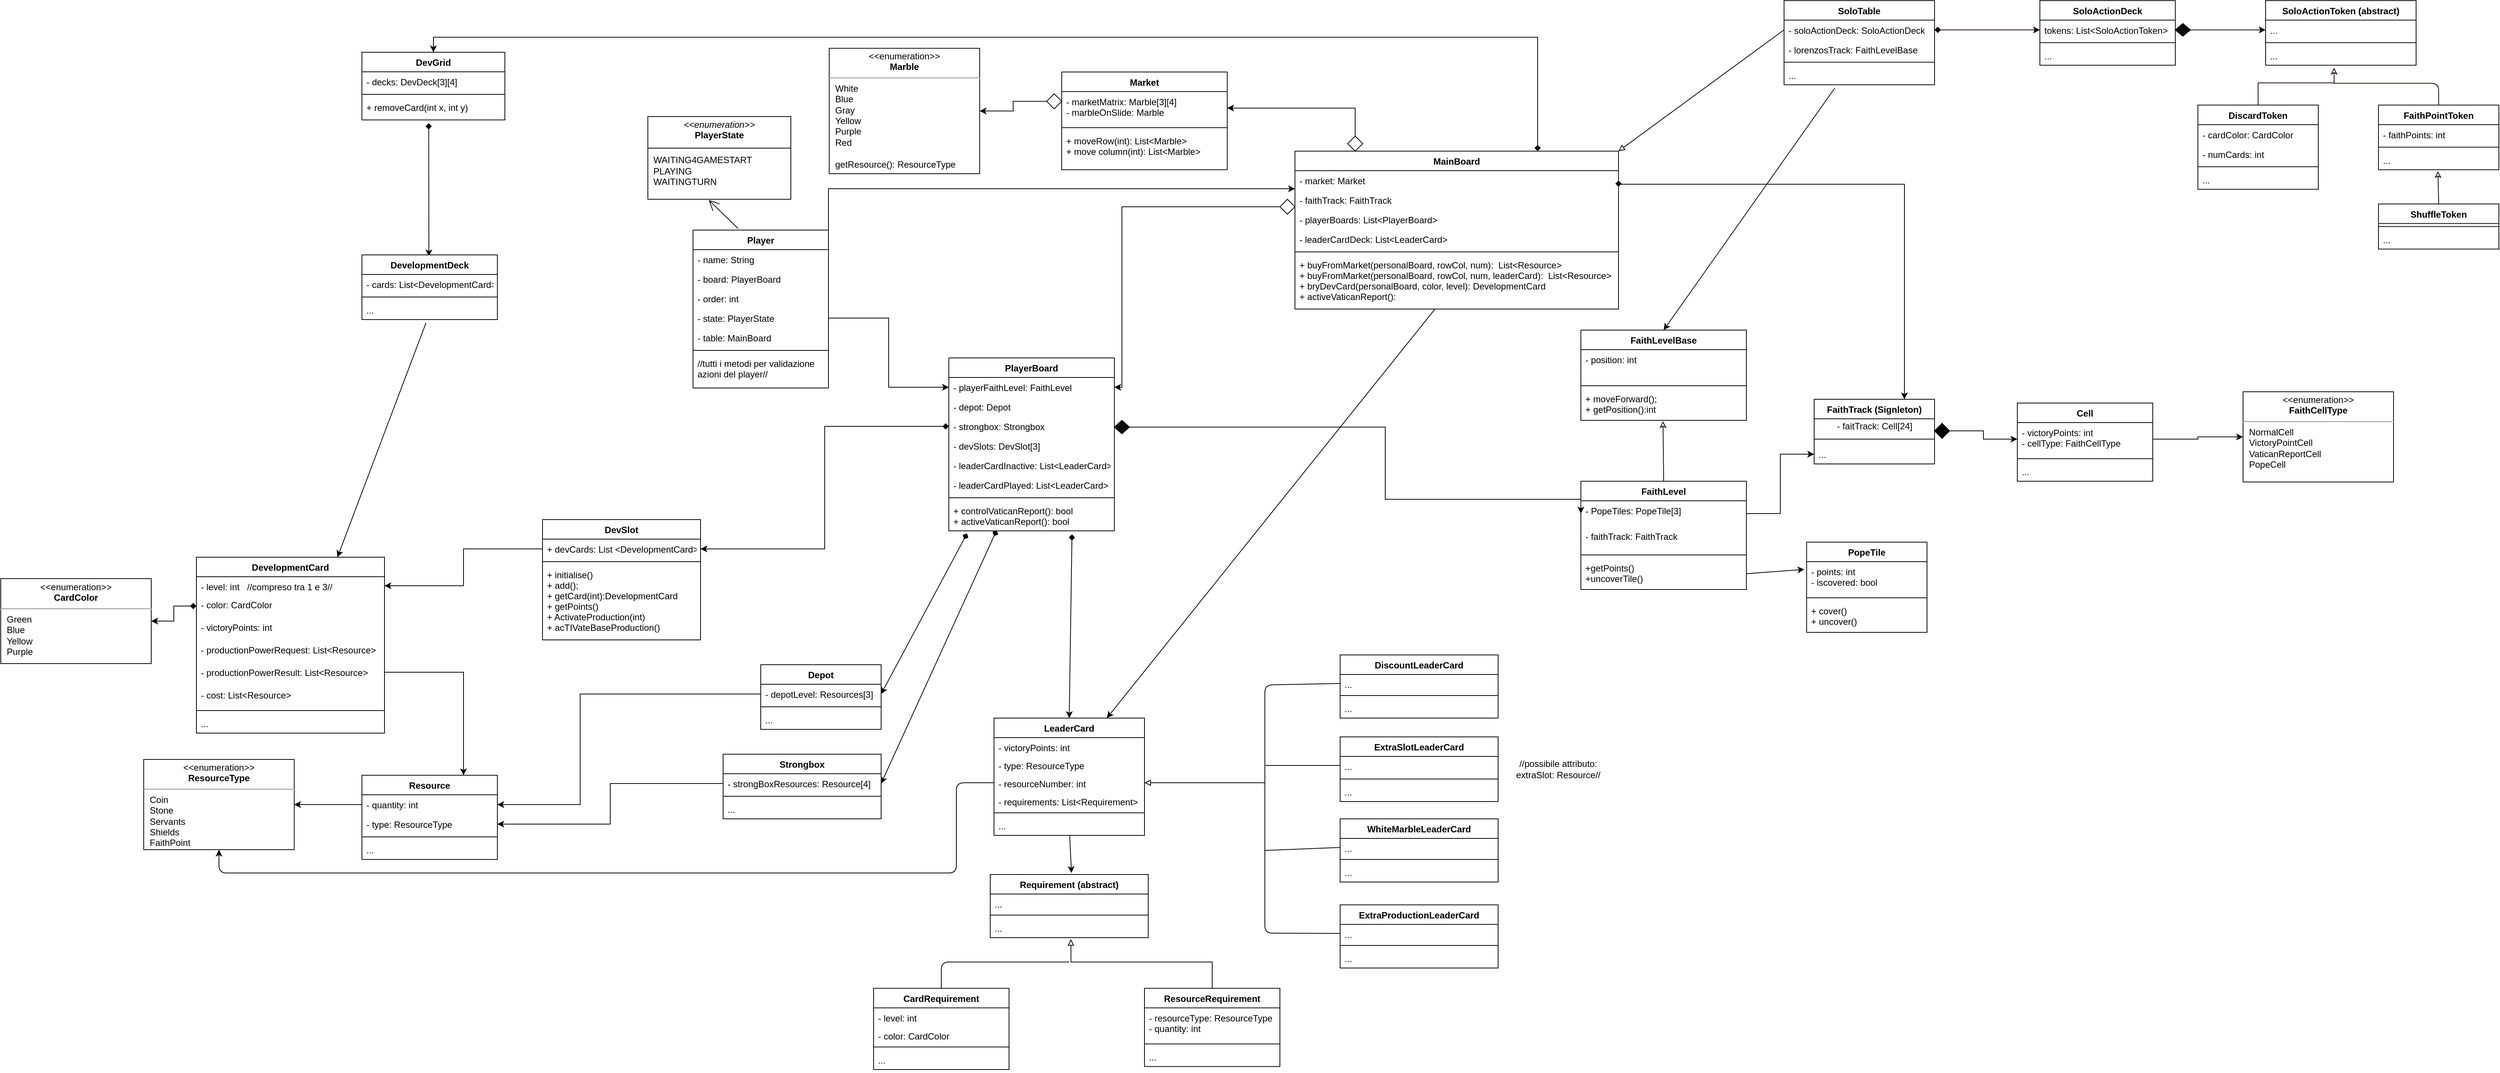 <mxfile version="14.4.9" type="device"><diagram id="4mTEwupSl7hMyK2rO3JX" name="Page-1"><mxGraphModel dx="4278" dy="1749" grid="1" gridSize="10" guides="1" tooltips="1" connect="1" arrows="1" fold="1" page="1" pageScale="1" pageWidth="3000" pageHeight="1169" math="0" shadow="0"><root><mxCell id="0"/><mxCell id="1" parent="0"/><mxCell id="pK7nUgu4VszdlIzt-x2o-50" style="edgeStyle=orthogonalEdgeStyle;rounded=0;orthogonalLoop=1;jettySize=auto;html=1;exitX=0.75;exitY=0;exitDx=0;exitDy=0;entryX=0.5;entryY=0;entryDx=0;entryDy=0;startArrow=diamond;startFill=1;fontColor=#000000;" edge="1" parent="1" source="KB6tSY39bPUViVdBQwmI-15" target="pK7nUgu4VszdlIzt-x2o-44"><mxGeometry relative="1" as="geometry"/></mxCell><mxCell id="KB6tSY39bPUViVdBQwmI-15" value="MainBoard" style="swimlane;fontStyle=1;align=center;verticalAlign=top;childLayout=stackLayout;horizontal=1;startSize=26;horizontalStack=0;resizeParent=1;resizeParentMax=0;resizeLast=0;collapsible=1;marginBottom=0;" parent="1" vertex="1"><mxGeometry x="840" y="-120" width="430" height="210" as="geometry"/></mxCell><mxCell id="KB6tSY39bPUViVdBQwmI-16" value="- market: Market" style="text;strokeColor=none;fillColor=none;align=left;verticalAlign=top;spacingLeft=4;spacingRight=4;overflow=hidden;rotatable=0;points=[[0,0.5],[1,0.5]];portConstraint=eastwest;" parent="KB6tSY39bPUViVdBQwmI-15" vertex="1"><mxGeometry y="26" width="430" height="26" as="geometry"/></mxCell><mxCell id="XyfI6A2i0bxxTYdaIPtN-15" value="- faithTrack: FaithTrack" style="text;strokeColor=none;fillColor=none;align=left;verticalAlign=top;spacingLeft=4;spacingRight=4;overflow=hidden;rotatable=0;points=[[0,0.5],[1,0.5]];portConstraint=eastwest;" parent="KB6tSY39bPUViVdBQwmI-15" vertex="1"><mxGeometry y="52" width="430" height="26" as="geometry"/></mxCell><mxCell id="XyfI6A2i0bxxTYdaIPtN-17" value="- playerBoards: List&lt;PlayerBoard&gt;" style="text;strokeColor=none;fillColor=none;align=left;verticalAlign=top;spacingLeft=4;spacingRight=4;overflow=hidden;rotatable=0;points=[[0,0.5],[1,0.5]];portConstraint=eastwest;" parent="KB6tSY39bPUViVdBQwmI-15" vertex="1"><mxGeometry y="78" width="430" height="26" as="geometry"/></mxCell><mxCell id="pK7nUgu4VszdlIzt-x2o-122" value="- leaderCardDeck: List&lt;LeaderCard&gt;" style="text;strokeColor=none;fillColor=none;align=left;verticalAlign=top;spacingLeft=4;spacingRight=4;overflow=hidden;rotatable=0;points=[[0,0.5],[1,0.5]];portConstraint=eastwest;" vertex="1" parent="KB6tSY39bPUViVdBQwmI-15"><mxGeometry y="104" width="430" height="26" as="geometry"/></mxCell><mxCell id="KB6tSY39bPUViVdBQwmI-17" value="" style="line;strokeWidth=1;fillColor=none;align=left;verticalAlign=middle;spacingTop=-1;spacingLeft=3;spacingRight=3;rotatable=0;labelPosition=right;points=[];portConstraint=eastwest;" parent="KB6tSY39bPUViVdBQwmI-15" vertex="1"><mxGeometry y="130" width="430" height="8" as="geometry"/></mxCell><mxCell id="KB6tSY39bPUViVdBQwmI-18" value="+ buyFromMarket(personalBoard, rowCol, num):  List&lt;Resource&gt;&#10;+ buyFromMarket(personalBoard, rowCol, num, leaderCard):  List&lt;Resource&gt;&#10;+ bryDevCard(personalBoard, color, level): DevelopmentCard&#10;+ activeVaticanReport():" style="text;strokeColor=none;fillColor=none;align=left;verticalAlign=top;spacingLeft=4;spacingRight=4;overflow=hidden;rotatable=0;points=[[0,0.5],[1,0.5]];portConstraint=eastwest;" parent="KB6tSY39bPUViVdBQwmI-15" vertex="1"><mxGeometry y="138" width="430" height="72" as="geometry"/></mxCell><mxCell id="KB6tSY39bPUViVdBQwmI-19" value="SoloTable" style="swimlane;fontStyle=1;align=center;verticalAlign=top;childLayout=stackLayout;horizontal=1;startSize=26;horizontalStack=0;resizeParent=1;resizeParentMax=0;resizeLast=0;collapsible=1;marginBottom=0;" parent="1" vertex="1"><mxGeometry x="1490" y="-320.25" width="200" height="112" as="geometry"/></mxCell><mxCell id="KB6tSY39bPUViVdBQwmI-20" value="- soloActionDeck: SoloActionDeck" style="text;strokeColor=none;fillColor=none;align=left;verticalAlign=top;spacingLeft=4;spacingRight=4;overflow=hidden;rotatable=0;points=[[0,0.5],[1,0.5]];portConstraint=eastwest;" parent="KB6tSY39bPUViVdBQwmI-19" vertex="1"><mxGeometry y="26" width="200" height="26" as="geometry"/></mxCell><mxCell id="pK7nUgu4VszdlIzt-x2o-163" value="- lorenzosTrack: FaithLevelBase" style="text;strokeColor=none;fillColor=none;align=left;verticalAlign=top;spacingLeft=4;spacingRight=4;overflow=hidden;rotatable=0;points=[[0,0.5],[1,0.5]];portConstraint=eastwest;" vertex="1" parent="KB6tSY39bPUViVdBQwmI-19"><mxGeometry y="52" width="200" height="26" as="geometry"/></mxCell><mxCell id="KB6tSY39bPUViVdBQwmI-21" value="" style="line;strokeWidth=1;fillColor=none;align=left;verticalAlign=middle;spacingTop=-1;spacingLeft=3;spacingRight=3;rotatable=0;labelPosition=right;points=[];portConstraint=eastwest;" parent="KB6tSY39bPUViVdBQwmI-19" vertex="1"><mxGeometry y="78" width="200" height="8" as="geometry"/></mxCell><mxCell id="KB6tSY39bPUViVdBQwmI-22" value="..." style="text;strokeColor=none;fillColor=none;align=left;verticalAlign=top;spacingLeft=4;spacingRight=4;overflow=hidden;rotatable=0;points=[[0,0.5],[1,0.5]];portConstraint=eastwest;" parent="KB6tSY39bPUViVdBQwmI-19" vertex="1"><mxGeometry y="86" width="200" height="26" as="geometry"/></mxCell><mxCell id="KB6tSY39bPUViVdBQwmI-27" value="Market" style="swimlane;fontStyle=1;align=center;verticalAlign=top;childLayout=stackLayout;horizontal=1;startSize=26;horizontalStack=0;resizeParent=1;resizeParentMax=0;resizeLast=0;collapsible=1;marginBottom=0;" parent="1" vertex="1"><mxGeometry x="530" y="-225.25" width="220" height="130" as="geometry"/></mxCell><mxCell id="KB6tSY39bPUViVdBQwmI-28" value="- marketMatrix: Marble[3][4]&#10;- marbleOnSlide: Marble" style="text;strokeColor=none;fillColor=none;align=left;verticalAlign=top;spacingLeft=4;spacingRight=4;overflow=hidden;rotatable=0;points=[[0,0.5],[1,0.5]];portConstraint=eastwest;" parent="KB6tSY39bPUViVdBQwmI-27" vertex="1"><mxGeometry y="26" width="220" height="44" as="geometry"/></mxCell><mxCell id="KB6tSY39bPUViVdBQwmI-29" value="" style="line;strokeWidth=1;fillColor=none;align=left;verticalAlign=middle;spacingTop=-1;spacingLeft=3;spacingRight=3;rotatable=0;labelPosition=right;points=[];portConstraint=eastwest;" parent="KB6tSY39bPUViVdBQwmI-27" vertex="1"><mxGeometry y="70" width="220" height="8" as="geometry"/></mxCell><mxCell id="KB6tSY39bPUViVdBQwmI-30" value="+ moveRow(int): List&lt;Marble&gt;&#10;+ move column(int): List&lt;Marble&gt;" style="text;strokeColor=none;fillColor=none;align=left;verticalAlign=top;spacingLeft=4;spacingRight=4;overflow=hidden;rotatable=0;points=[[0,0.5],[1,0.5]];portConstraint=eastwest;" parent="KB6tSY39bPUViVdBQwmI-27" vertex="1"><mxGeometry y="78" width="220" height="52" as="geometry"/></mxCell><mxCell id="KB6tSY39bPUViVdBQwmI-31" value="" style="endArrow=none;html=1;exitX=1;exitY=0.5;exitDx=0;exitDy=0;entryX=0;entryY=0.5;entryDx=0;entryDy=0;" parent="1" source="KB6tSY39bPUViVdBQwmI-34" target="KB6tSY39bPUViVdBQwmI-28" edge="1"><mxGeometry x="360" y="-205.25" width="50" height="50" as="geometry"><mxPoint x="550" y="-105.25" as="sourcePoint"/><mxPoint x="450" y="-168.25" as="targetPoint"/></mxGeometry></mxCell><mxCell id="XyfI6A2i0bxxTYdaIPtN-13" style="edgeStyle=orthogonalEdgeStyle;rounded=0;orthogonalLoop=1;jettySize=auto;html=1;exitX=0;exitY=0.5;exitDx=0;exitDy=0;entryX=1;entryY=0.5;entryDx=0;entryDy=0;" parent="1" source="KB6tSY39bPUViVdBQwmI-34" target="KB6tSY39bPUViVdBQwmI-36" edge="1"><mxGeometry relative="1" as="geometry"/></mxCell><mxCell id="KB6tSY39bPUViVdBQwmI-34" value="" style="rhombus;whiteSpace=wrap;html=1;" parent="1" vertex="1"><mxGeometry x="510" y="-196.25" width="20" height="20" as="geometry"/></mxCell><mxCell id="KB6tSY39bPUViVdBQwmI-36" value="&lt;p style=&quot;margin: 0px ; margin-top: 4px ; text-align: center&quot;&gt;&amp;lt;&amp;lt;enumeration&amp;gt;&amp;gt;&lt;br&gt;&lt;b&gt;Marble&lt;/b&gt;&lt;/p&gt;&lt;hr&gt;&lt;p style=&quot;margin: 0px ; margin-left: 8px ; text-align: left&quot;&gt;White&lt;br&gt;&lt;/p&gt;&lt;p style=&quot;margin: 0px ; margin-left: 8px ; text-align: left&quot;&gt;Blue&lt;/p&gt;&lt;p style=&quot;margin: 0px ; margin-left: 8px ; text-align: left&quot;&gt;Gray&lt;/p&gt;&lt;p style=&quot;margin: 0px ; margin-left: 8px ; text-align: left&quot;&gt;Yellow&lt;/p&gt;&lt;p style=&quot;margin: 0px ; margin-left: 8px ; text-align: left&quot;&gt;Purple&lt;/p&gt;&lt;p style=&quot;margin: 0px ; margin-left: 8px ; text-align: left&quot;&gt;Red&lt;/p&gt;&lt;p style=&quot;margin: 0px ; margin-left: 8px ; text-align: left&quot;&gt;&lt;br&gt;&lt;/p&gt;&lt;p style=&quot;margin: 0px ; margin-left: 8px ; text-align: left&quot;&gt;getResource(): ResourceType&lt;/p&gt;" style="shape=rect;html=1;overflow=fill;whiteSpace=wrap;fillColor=#FFFFFF;" parent="1" vertex="1"><mxGeometry x="221" y="-256.75" width="200" height="166.75" as="geometry"/></mxCell><mxCell id="XyfI6A2i0bxxTYdaIPtN-14" style="edgeStyle=orthogonalEdgeStyle;rounded=0;orthogonalLoop=1;jettySize=auto;html=1;exitX=0.5;exitY=0;exitDx=0;exitDy=0;entryX=1;entryY=0.5;entryDx=0;entryDy=0;" parent="1" source="KB6tSY39bPUViVdBQwmI-39" target="KB6tSY39bPUViVdBQwmI-28" edge="1"><mxGeometry relative="1" as="geometry"/></mxCell><mxCell id="KB6tSY39bPUViVdBQwmI-39" value="" style="rhombus;whiteSpace=wrap;html=1;fillColor=#FFFFFF;" parent="1" vertex="1"><mxGeometry x="910" y="-140" width="20" height="20" as="geometry"/></mxCell><mxCell id="KB6tSY39bPUViVdBQwmI-42" value="Player" style="swimlane;fontStyle=1;align=center;verticalAlign=top;childLayout=stackLayout;horizontal=1;startSize=26;horizontalStack=0;resizeParent=1;resizeParentMax=0;resizeLast=0;collapsible=1;marginBottom=0;" parent="1" vertex="1"><mxGeometry x="40" y="-15" width="180" height="210" as="geometry"/></mxCell><mxCell id="KB6tSY39bPUViVdBQwmI-43" value="- name: String" style="text;strokeColor=none;fillColor=none;align=left;verticalAlign=top;spacingLeft=4;spacingRight=4;overflow=hidden;rotatable=0;points=[[0,0.5],[1,0.5]];portConstraint=eastwest;" parent="KB6tSY39bPUViVdBQwmI-42" vertex="1"><mxGeometry y="26" width="180" height="26" as="geometry"/></mxCell><mxCell id="XyfI6A2i0bxxTYdaIPtN-29" value="- board: PlayerBoard" style="text;strokeColor=none;fillColor=none;align=left;verticalAlign=top;spacingLeft=4;spacingRight=4;overflow=hidden;rotatable=0;points=[[0,0.5],[1,0.5]];portConstraint=eastwest;" parent="KB6tSY39bPUViVdBQwmI-42" vertex="1"><mxGeometry y="52" width="180" height="26" as="geometry"/></mxCell><mxCell id="XyfI6A2i0bxxTYdaIPtN-30" value="- order: int" style="text;strokeColor=none;fillColor=none;align=left;verticalAlign=top;spacingLeft=4;spacingRight=4;overflow=hidden;rotatable=0;points=[[0,0.5],[1,0.5]];portConstraint=eastwest;" parent="KB6tSY39bPUViVdBQwmI-42" vertex="1"><mxGeometry y="78" width="180" height="26" as="geometry"/></mxCell><mxCell id="KB6tSY39bPUViVdBQwmI-44" value="- state: PlayerState&#10;" style="text;strokeColor=none;fillColor=none;align=left;verticalAlign=top;spacingLeft=4;spacingRight=4;overflow=hidden;rotatable=0;points=[[0,0.5],[1,0.5]];portConstraint=eastwest;" parent="KB6tSY39bPUViVdBQwmI-42" vertex="1"><mxGeometry y="104" width="180" height="26" as="geometry"/></mxCell><mxCell id="XyfI6A2i0bxxTYdaIPtN-36" value="- table: MainBoard" style="text;fillColor=none;align=left;verticalAlign=top;spacingLeft=4;spacingRight=4;overflow=hidden;rotatable=0;points=[[0,0.5],[1,0.5]];portConstraint=eastwest;" parent="KB6tSY39bPUViVdBQwmI-42" vertex="1"><mxGeometry y="130" width="180" height="26" as="geometry"/></mxCell><mxCell id="KB6tSY39bPUViVdBQwmI-45" value="" style="line;strokeWidth=1;fillColor=none;align=left;verticalAlign=middle;spacingTop=-1;spacingLeft=3;spacingRight=3;rotatable=0;labelPosition=right;points=[];portConstraint=eastwest;" parent="KB6tSY39bPUViVdBQwmI-42" vertex="1"><mxGeometry y="156" width="180" height="8" as="geometry"/></mxCell><mxCell id="KB6tSY39bPUViVdBQwmI-46" value="//tutti i metodi per validazione&#10;azioni del player//" style="text;strokeColor=none;fillColor=none;align=left;verticalAlign=top;spacingLeft=4;spacingRight=4;overflow=hidden;rotatable=0;points=[[0,0.5],[1,0.5]];portConstraint=eastwest;" parent="KB6tSY39bPUViVdBQwmI-42" vertex="1"><mxGeometry y="164" width="180" height="46" as="geometry"/></mxCell><mxCell id="XyfI6A2i0bxxTYdaIPtN-11" style="edgeStyle=orthogonalEdgeStyle;rounded=0;orthogonalLoop=1;jettySize=auto;html=1;exitX=0;exitY=0.5;exitDx=0;exitDy=0;entryX=1;entryY=0.5;entryDx=0;entryDy=0;" parent="1" source="KB6tSY39bPUViVdBQwmI-54" target="KB6tSY39bPUViVdBQwmI-56" edge="1"><mxGeometry relative="1" as="geometry"><Array as="points"><mxPoint x="610" y="-46"/><mxPoint x="610" y="194"/></Array></mxGeometry></mxCell><mxCell id="KB6tSY39bPUViVdBQwmI-54" value="" style="rhombus;whiteSpace=wrap;html=1;fillColor=#FFFFFF;" parent="1" vertex="1"><mxGeometry x="820" y="-56" width="20" height="20" as="geometry"/></mxCell><mxCell id="KB6tSY39bPUViVdBQwmI-55" value="PlayerBoard" style="swimlane;fontStyle=1;align=center;verticalAlign=top;childLayout=stackLayout;horizontal=1;startSize=26;horizontalStack=0;resizeParent=1;resizeParentMax=0;resizeLast=0;collapsible=1;marginBottom=0;fillColor=#FFFFFF;" parent="1" vertex="1"><mxGeometry x="380" y="155" width="220" height="230" as="geometry"/></mxCell><mxCell id="KB6tSY39bPUViVdBQwmI-56" value="- playerFaithLevel: FaithLevel" style="text;strokeColor=none;fillColor=none;align=left;verticalAlign=top;spacingLeft=4;spacingRight=4;overflow=hidden;rotatable=0;points=[[0,0.5],[1,0.5]];portConstraint=eastwest;" parent="KB6tSY39bPUViVdBQwmI-55" vertex="1"><mxGeometry y="26" width="220" height="26" as="geometry"/></mxCell><mxCell id="pK7nUgu4VszdlIzt-x2o-18" value="- depot: Depot" style="text;strokeColor=none;fillColor=none;align=left;verticalAlign=top;spacingLeft=4;spacingRight=4;overflow=hidden;rotatable=0;points=[[0,0.5],[1,0.5]];portConstraint=eastwest;" vertex="1" parent="KB6tSY39bPUViVdBQwmI-55"><mxGeometry y="52" width="220" height="26" as="geometry"/></mxCell><mxCell id="pK7nUgu4VszdlIzt-x2o-19" value="- strongbox: Strongbox" style="text;strokeColor=none;fillColor=none;align=left;verticalAlign=top;spacingLeft=4;spacingRight=4;overflow=hidden;rotatable=0;points=[[0,0.5],[1,0.5]];portConstraint=eastwest;" vertex="1" parent="KB6tSY39bPUViVdBQwmI-55"><mxGeometry y="78" width="220" height="26" as="geometry"/></mxCell><mxCell id="pK7nUgu4VszdlIzt-x2o-39" value="- devSlots: DevSlot[3] " style="text;strokeColor=none;fillColor=none;align=left;verticalAlign=top;spacingLeft=4;spacingRight=4;overflow=hidden;rotatable=0;points=[[0,0.5],[1,0.5]];portConstraint=eastwest;" vertex="1" parent="KB6tSY39bPUViVdBQwmI-55"><mxGeometry y="104" width="220" height="26" as="geometry"/></mxCell><mxCell id="pK7nUgu4VszdlIzt-x2o-51" value="- leaderCardInactive: List&lt;LeaderCard&gt;" style="text;strokeColor=none;fillColor=none;align=left;verticalAlign=top;spacingLeft=4;spacingRight=4;overflow=hidden;rotatable=0;points=[[0,0.5],[1,0.5]];portConstraint=eastwest;" vertex="1" parent="KB6tSY39bPUViVdBQwmI-55"><mxGeometry y="130" width="220" height="26" as="geometry"/></mxCell><mxCell id="pK7nUgu4VszdlIzt-x2o-52" value="- leaderCardPlayed: List&lt;LeaderCard&gt;" style="text;strokeColor=none;fillColor=none;align=left;verticalAlign=top;spacingLeft=4;spacingRight=4;overflow=hidden;rotatable=0;points=[[0,0.5],[1,0.5]];portConstraint=eastwest;" vertex="1" parent="KB6tSY39bPUViVdBQwmI-55"><mxGeometry y="156" width="220" height="26" as="geometry"/></mxCell><mxCell id="KB6tSY39bPUViVdBQwmI-57" value="" style="line;strokeWidth=1;fillColor=none;align=left;verticalAlign=middle;spacingTop=-1;spacingLeft=3;spacingRight=3;rotatable=0;labelPosition=right;points=[];portConstraint=eastwest;" parent="KB6tSY39bPUViVdBQwmI-55" vertex="1"><mxGeometry y="182" width="220" height="8" as="geometry"/></mxCell><mxCell id="KB6tSY39bPUViVdBQwmI-58" value="+ controlVaticanReport(): bool&#10;+ activeVaticanReport(): bool" style="text;strokeColor=none;fillColor=none;align=left;verticalAlign=top;spacingLeft=4;spacingRight=4;overflow=hidden;rotatable=0;points=[[0,0.5],[1,0.5]];portConstraint=eastwest;" parent="KB6tSY39bPUViVdBQwmI-55" vertex="1"><mxGeometry y="190" width="220" height="40" as="geometry"/></mxCell><mxCell id="KB6tSY39bPUViVdBQwmI-75" value="" style="endArrow=open;endFill=1;endSize=12;html=1;exitX=0.375;exitY=0;exitDx=0;exitDy=0;exitPerimeter=0;entryX=0.426;entryY=1.009;entryDx=0;entryDy=0;entryPerimeter=0;" parent="1" target="KB6tSY39bPUViVdBQwmI-76" edge="1"><mxGeometry width="160" relative="1" as="geometry"><mxPoint x="100" y="-17" as="sourcePoint"/><mxPoint x="120" y="-87" as="targetPoint"/></mxGeometry></mxCell><mxCell id="KB6tSY39bPUViVdBQwmI-76" value="&lt;p style=&quot;margin: 0px ; margin-top: 4px ; text-align: center&quot;&gt;&lt;i&gt;&amp;lt;&amp;lt;enumeration&amp;gt;&amp;gt;&lt;/i&gt;&lt;br&gt;&lt;b&gt;PlayerState&lt;/b&gt;&lt;/p&gt;&lt;p style=&quot;margin: 0px ; margin-top: 4px ; text-align: center&quot;&gt;&lt;b&gt;&lt;br&gt;&lt;/b&gt;&lt;/p&gt;&lt;p style=&quot;margin: 0px ; margin-left: 4px&quot;&gt;&amp;nbsp;&lt;span&gt;WAITING4GAMESTART&lt;/span&gt;&lt;/p&gt;&lt;p style=&quot;margin: 0px ; margin-left: 4px&quot;&gt;&amp;nbsp;PLAYING&lt;/p&gt;&lt;p style=&quot;margin: 0px ; margin-left: 4px&quot;&gt;&amp;nbsp;WAITINGTURN&lt;/p&gt;&lt;p style=&quot;margin: 0px ; margin-left: 4px&quot;&gt;&lt;br&gt;&lt;/p&gt;&lt;p style=&quot;margin: 0px ; margin-left: 4px&quot;&gt;&lt;br&gt;&lt;/p&gt;" style="verticalAlign=top;align=left;overflow=fill;fontSize=12;fontFamily=Helvetica;html=1;" parent="1" vertex="1"><mxGeometry x="-20" y="-166" width="190" height="110" as="geometry"/></mxCell><mxCell id="KB6tSY39bPUViVdBQwmI-77" value="" style="line;strokeWidth=1;fillColor=none;align=left;verticalAlign=middle;spacingTop=-1;spacingLeft=3;spacingRight=3;rotatable=0;labelPosition=right;points=[];portConstraint=eastwest;" parent="1" vertex="1"><mxGeometry x="-20" y="-128" width="190" height="8" as="geometry"/></mxCell><mxCell id="KB6tSY39bPUViVdBQwmI-79" value="PopeTile" style="swimlane;fontStyle=1;align=center;verticalAlign=top;childLayout=stackLayout;horizontal=1;startSize=26;horizontalStack=0;resizeParent=1;resizeParentMax=0;resizeLast=0;collapsible=1;marginBottom=0;" parent="1" vertex="1"><mxGeometry x="1520" y="400" width="160" height="120" as="geometry"/></mxCell><mxCell id="KB6tSY39bPUViVdBQwmI-80" value="- points: int&#10;- iscovered: bool" style="text;strokeColor=none;fillColor=none;align=left;verticalAlign=top;spacingLeft=4;spacingRight=4;overflow=hidden;rotatable=0;points=[[0,0.5],[1,0.5]];portConstraint=eastwest;" parent="KB6tSY39bPUViVdBQwmI-79" vertex="1"><mxGeometry y="26" width="160" height="44" as="geometry"/></mxCell><mxCell id="KB6tSY39bPUViVdBQwmI-81" value="" style="line;strokeWidth=1;fillColor=none;align=left;verticalAlign=middle;spacingTop=-1;spacingLeft=3;spacingRight=3;rotatable=0;labelPosition=right;points=[];portConstraint=eastwest;" parent="KB6tSY39bPUViVdBQwmI-79" vertex="1"><mxGeometry y="70" width="160" height="8" as="geometry"/></mxCell><mxCell id="KB6tSY39bPUViVdBQwmI-82" value="+ cover()&#10;+ uncover()" style="text;strokeColor=none;fillColor=none;align=left;verticalAlign=top;spacingLeft=4;spacingRight=4;overflow=hidden;rotatable=0;points=[[0,0.5],[1,0.5]];portConstraint=eastwest;" parent="KB6tSY39bPUViVdBQwmI-79" vertex="1"><mxGeometry y="78" width="160" height="42" as="geometry"/></mxCell><mxCell id="KB6tSY39bPUViVdBQwmI-84" value="FaithLevel" style="swimlane;fontStyle=1;align=center;verticalAlign=top;childLayout=stackLayout;horizontal=1;startSize=26;horizontalStack=0;resizeParent=1;resizeParentMax=0;resizeLast=0;collapsible=1;marginBottom=0;" parent="1" vertex="1"><mxGeometry x="1220" y="319" width="220" height="144" as="geometry"/></mxCell><mxCell id="KB6tSY39bPUViVdBQwmI-85" value="- PopeTiles: PopeTile[3]" style="text;strokeColor=none;fillColor=none;align=left;verticalAlign=top;spacingLeft=4;spacingRight=4;overflow=hidden;rotatable=0;points=[[0,0.5],[1,0.5]];portConstraint=eastwest;" parent="KB6tSY39bPUViVdBQwmI-84" vertex="1"><mxGeometry y="26" width="220" height="34" as="geometry"/></mxCell><mxCell id="pK7nUgu4VszdlIzt-x2o-166" value="- faithTrack: FaithTrack" style="text;strokeColor=none;fillColor=none;align=left;verticalAlign=top;spacingLeft=4;spacingRight=4;overflow=hidden;rotatable=0;points=[[0,0.5],[1,0.5]];portConstraint=eastwest;" vertex="1" parent="KB6tSY39bPUViVdBQwmI-84"><mxGeometry y="60" width="220" height="34" as="geometry"/></mxCell><mxCell id="KB6tSY39bPUViVdBQwmI-86" value="" style="line;strokeWidth=1;fillColor=none;align=left;verticalAlign=middle;spacingTop=-1;spacingLeft=3;spacingRight=3;rotatable=0;labelPosition=right;points=[];portConstraint=eastwest;" parent="KB6tSY39bPUViVdBQwmI-84" vertex="1"><mxGeometry y="94" width="220" height="8" as="geometry"/></mxCell><mxCell id="KB6tSY39bPUViVdBQwmI-87" value="+getPoints()&#10;+uncoverTile() " style="text;strokeColor=none;fillColor=none;align=left;verticalAlign=top;spacingLeft=4;spacingRight=4;overflow=hidden;rotatable=0;points=[[0,0.5],[1,0.5]];portConstraint=eastwest;" parent="KB6tSY39bPUViVdBQwmI-84" vertex="1"><mxGeometry y="102" width="220" height="42" as="geometry"/></mxCell><mxCell id="KB6tSY39bPUViVdBQwmI-89" value="&lt;p style=&quot;margin: 0px ; margin-top: 4px ; text-align: center&quot;&gt;&amp;lt;&amp;lt;enumeration&amp;gt;&amp;gt;&lt;br&gt;&lt;b&gt;FaithCellType&lt;/b&gt;&lt;/p&gt;&lt;hr&gt;&lt;p style=&quot;margin: 0px ; margin-left: 8px ; text-align: left&quot;&gt;NormalCell&lt;/p&gt;&lt;p style=&quot;margin: 0px ; margin-left: 8px ; text-align: left&quot;&gt;VictoryPointCell&lt;/p&gt;&lt;p style=&quot;margin: 0px ; margin-left: 8px ; text-align: left&quot;&gt;VaticanReportCell&lt;/p&gt;&lt;p style=&quot;margin: 0px ; margin-left: 8px ; text-align: left&quot;&gt;PopeCell&lt;/p&gt;" style="shape=rect;html=1;overflow=fill;whiteSpace=wrap;fillColor=#FFFFFF;" parent="1" vertex="1"><mxGeometry x="2100" y="200" width="200" height="120" as="geometry"/></mxCell><mxCell id="KB6tSY39bPUViVdBQwmI-90" value="Cell" style="swimlane;fontStyle=1;align=center;verticalAlign=top;childLayout=stackLayout;horizontal=1;startSize=26;horizontalStack=0;resizeParent=1;resizeParentMax=0;resizeLast=0;collapsible=1;marginBottom=0;" parent="1" vertex="1"><mxGeometry x="1800" y="215" width="180" height="104" as="geometry"/></mxCell><mxCell id="KB6tSY39bPUViVdBQwmI-91" value="- victoryPoints: int&#10;- cellType: FaithCellType" style="text;strokeColor=none;fillColor=none;align=left;verticalAlign=top;spacingLeft=4;spacingRight=4;overflow=hidden;rotatable=0;points=[[0,0.5],[1,0.5]];portConstraint=eastwest;" parent="KB6tSY39bPUViVdBQwmI-90" vertex="1"><mxGeometry y="26" width="180" height="44" as="geometry"/></mxCell><mxCell id="KB6tSY39bPUViVdBQwmI-92" value="" style="line;strokeWidth=1;fillColor=none;align=left;verticalAlign=middle;spacingTop=-1;spacingLeft=3;spacingRight=3;rotatable=0;labelPosition=right;points=[];portConstraint=eastwest;" parent="KB6tSY39bPUViVdBQwmI-90" vertex="1"><mxGeometry y="70" width="180" height="8" as="geometry"/></mxCell><mxCell id="KB6tSY39bPUViVdBQwmI-93" value="..." style="text;strokeColor=none;fillColor=none;align=left;verticalAlign=top;spacingLeft=4;spacingRight=4;overflow=hidden;rotatable=0;points=[[0,0.5],[1,0.5]];portConstraint=eastwest;" parent="KB6tSY39bPUViVdBQwmI-90" vertex="1"><mxGeometry y="78" width="180" height="26" as="geometry"/></mxCell><mxCell id="KB6tSY39bPUViVdBQwmI-96" value="FaithTrack (Signleton)" style="swimlane;fontStyle=1;align=center;verticalAlign=top;childLayout=stackLayout;horizontal=1;startSize=26;horizontalStack=0;resizeParent=1;resizeParentMax=0;resizeLast=0;collapsible=1;marginBottom=0;fillColor=#FFFFFF;" parent="1" vertex="1"><mxGeometry x="1530" y="210" width="160" height="86" as="geometry"/></mxCell><mxCell id="XyfI6A2i0bxxTYdaIPtN-16" value="- faitTrack: Cell[24]" style="text;html=1;align=center;verticalAlign=middle;resizable=0;points=[];autosize=1;" parent="KB6tSY39bPUViVdBQwmI-96" vertex="1"><mxGeometry y="26" width="160" height="20" as="geometry"/></mxCell><mxCell id="KB6tSY39bPUViVdBQwmI-98" value="" style="line;strokeWidth=1;fillColor=none;align=left;verticalAlign=middle;spacingTop=-1;spacingLeft=3;spacingRight=3;rotatable=0;labelPosition=right;points=[];portConstraint=eastwest;" parent="KB6tSY39bPUViVdBQwmI-96" vertex="1"><mxGeometry y="46" width="160" height="14" as="geometry"/></mxCell><mxCell id="KB6tSY39bPUViVdBQwmI-99" value="..." style="text;strokeColor=none;fillColor=none;align=left;verticalAlign=top;spacingLeft=4;spacingRight=4;overflow=hidden;rotatable=0;points=[[0,0.5],[1,0.5]];portConstraint=eastwest;" parent="KB6tSY39bPUViVdBQwmI-96" vertex="1"><mxGeometry y="60" width="160" height="26" as="geometry"/></mxCell><mxCell id="XyfI6A2i0bxxTYdaIPtN-10" style="edgeStyle=orthogonalEdgeStyle;rounded=0;orthogonalLoop=1;jettySize=auto;html=1;exitX=1;exitY=0.5;exitDx=0;exitDy=0;entryX=0;entryY=0.5;entryDx=0;entryDy=0;" parent="1" source="KB6tSY39bPUViVdBQwmI-112" target="KB6tSY39bPUViVdBQwmI-91" edge="1"><mxGeometry relative="1" as="geometry"/></mxCell><mxCell id="KB6tSY39bPUViVdBQwmI-112" value="" style="rhombus;whiteSpace=wrap;html=1;fillColor=#000000;" parent="1" vertex="1"><mxGeometry x="1690" y="242" width="20" height="20" as="geometry"/></mxCell><mxCell id="KB6tSY39bPUViVdBQwmI-144" style="edgeStyle=elbowEdgeStyle;rounded=0;orthogonalLoop=1;jettySize=auto;elbow=vertical;html=1;exitX=1;exitY=0.5;exitDx=0;exitDy=0;entryX=0.75;entryY=0;entryDx=0;entryDy=0;startArrow=diamond;startFill=1;" parent="1" source="KB6tSY39bPUViVdBQwmI-16" target="KB6tSY39bPUViVdBQwmI-96" edge="1"><mxGeometry relative="1" as="geometry"><Array as="points"><mxPoint x="1150" y="-76"/></Array><mxPoint x="1140" y="-76" as="sourcePoint"/></mxGeometry></mxCell><mxCell id="KB6tSY39bPUViVdBQwmI-121" value="Depot" style="swimlane;fontStyle=1;align=center;verticalAlign=top;childLayout=stackLayout;horizontal=1;startSize=26;horizontalStack=0;resizeParent=1;resizeParentMax=0;resizeLast=0;collapsible=1;marginBottom=0;fillColor=#FFFFFF;" parent="1" vertex="1"><mxGeometry x="130" y="563" width="160" height="86" as="geometry"/></mxCell><mxCell id="KB6tSY39bPUViVdBQwmI-123" value="- depotLevel: Resources[3]" style="text;strokeColor=none;fillColor=none;align=left;verticalAlign=top;spacingLeft=4;spacingRight=4;overflow=hidden;rotatable=0;points=[[0,0.5],[1,0.5]];portConstraint=eastwest;" parent="KB6tSY39bPUViVdBQwmI-121" vertex="1"><mxGeometry y="26" width="160" height="26" as="geometry"/></mxCell><mxCell id="KB6tSY39bPUViVdBQwmI-122" value="" style="line;strokeWidth=1;fillColor=none;align=left;verticalAlign=middle;spacingTop=-1;spacingLeft=3;spacingRight=3;rotatable=0;labelPosition=right;points=[];portConstraint=eastwest;" parent="KB6tSY39bPUViVdBQwmI-121" vertex="1"><mxGeometry y="52" width="160" height="8" as="geometry"/></mxCell><mxCell id="pK7nUgu4VszdlIzt-x2o-9" value="..." style="text;strokeColor=none;fillColor=none;align=left;verticalAlign=top;spacingLeft=4;spacingRight=4;overflow=hidden;rotatable=0;points=[[0,0.5],[1,0.5]];portConstraint=eastwest;" vertex="1" parent="KB6tSY39bPUViVdBQwmI-121"><mxGeometry y="60" width="160" height="26" as="geometry"/></mxCell><mxCell id="KB6tSY39bPUViVdBQwmI-125" value="&lt;p style=&quot;margin: 0px ; margin-top: 4px ; text-align: center&quot;&gt;&amp;lt;&amp;lt;enumeration&amp;gt;&amp;gt;&lt;br&gt;&lt;b&gt;ResourceType&lt;/b&gt;&lt;/p&gt;&lt;hr&gt;&lt;p style=&quot;margin: 0px ; margin-left: 8px ; text-align: left&quot;&gt;Coin&lt;/p&gt;&lt;p style=&quot;margin: 0px ; margin-left: 8px ; text-align: left&quot;&gt;Stone&lt;/p&gt;&lt;p style=&quot;margin: 0px ; margin-left: 8px ; text-align: left&quot;&gt;Servants&lt;/p&gt;&lt;p style=&quot;margin: 0px ; margin-left: 8px ; text-align: left&quot;&gt;S&lt;span&gt;hields&lt;/span&gt;&lt;/p&gt;&lt;p style=&quot;margin: 0px ; margin-left: 8px ; text-align: left&quot;&gt;&lt;span&gt;FaithPoint&lt;/span&gt;&lt;/p&gt;" style="shape=rect;html=1;overflow=fill;whiteSpace=wrap;fillColor=#FFFFFF;" parent="1" vertex="1"><mxGeometry x="-690" y="689" width="200" height="120" as="geometry"/></mxCell><mxCell id="KB6tSY39bPUViVdBQwmI-126" value="Strongbox" style="swimlane;fontStyle=1;align=center;verticalAlign=top;childLayout=stackLayout;horizontal=1;startSize=26;horizontalStack=0;resizeParent=1;resizeParentMax=0;resizeLast=0;collapsible=1;marginBottom=0;fillColor=#FFFFFF;" parent="1" vertex="1"><mxGeometry x="80" y="682" width="210" height="86" as="geometry"/></mxCell><mxCell id="KB6tSY39bPUViVdBQwmI-128" value="- strongBoxResources: Resource[4]" style="text;strokeColor=none;fillColor=none;align=left;verticalAlign=top;spacingLeft=4;spacingRight=4;overflow=hidden;rotatable=0;points=[[0,0.5],[1,0.5]];portConstraint=eastwest;" parent="KB6tSY39bPUViVdBQwmI-126" vertex="1"><mxGeometry y="26" width="210" height="26" as="geometry"/></mxCell><mxCell id="KB6tSY39bPUViVdBQwmI-127" value="" style="line;strokeWidth=1;fillColor=none;align=left;verticalAlign=middle;spacingTop=-1;spacingLeft=3;spacingRight=3;rotatable=0;labelPosition=right;points=[];portConstraint=eastwest;" parent="KB6tSY39bPUViVdBQwmI-126" vertex="1"><mxGeometry y="52" width="210" height="8" as="geometry"/></mxCell><mxCell id="pK7nUgu4VszdlIzt-x2o-8" value="..." style="text;strokeColor=none;fillColor=none;align=left;verticalAlign=top;spacingLeft=4;spacingRight=4;overflow=hidden;rotatable=0;points=[[0,0.5],[1,0.5]];portConstraint=eastwest;" vertex="1" parent="KB6tSY39bPUViVdBQwmI-126"><mxGeometry y="60" width="210" height="26" as="geometry"/></mxCell><mxCell id="KB6tSY39bPUViVdBQwmI-130" value="Resource" style="swimlane;fontStyle=1;align=center;verticalAlign=top;childLayout=stackLayout;horizontal=1;startSize=26;horizontalStack=0;resizeParent=1;resizeParentMax=0;resizeLast=0;collapsible=1;marginBottom=0;" parent="1" vertex="1"><mxGeometry x="-400" y="710" width="180" height="112" as="geometry"/></mxCell><mxCell id="KB6tSY39bPUViVdBQwmI-131" value="- quantity: int" style="text;strokeColor=none;fillColor=none;align=left;verticalAlign=top;spacingLeft=4;spacingRight=4;overflow=hidden;rotatable=0;points=[[0,0.5],[1,0.5]];portConstraint=eastwest;" parent="KB6tSY39bPUViVdBQwmI-130" vertex="1"><mxGeometry y="26" width="180" height="26" as="geometry"/></mxCell><mxCell id="pK7nUgu4VszdlIzt-x2o-10" value="- type: ResourceType" style="text;strokeColor=none;fillColor=none;align=left;verticalAlign=top;spacingLeft=4;spacingRight=4;overflow=hidden;rotatable=0;points=[[0,0.5],[1,0.5]];portConstraint=eastwest;" vertex="1" parent="KB6tSY39bPUViVdBQwmI-130"><mxGeometry y="52" width="180" height="26" as="geometry"/></mxCell><mxCell id="KB6tSY39bPUViVdBQwmI-132" value="" style="line;strokeWidth=1;fillColor=none;align=left;verticalAlign=middle;spacingTop=-1;spacingLeft=3;spacingRight=3;rotatable=0;labelPosition=right;points=[];portConstraint=eastwest;" parent="KB6tSY39bPUViVdBQwmI-130" vertex="1"><mxGeometry y="78" width="180" height="8" as="geometry"/></mxCell><mxCell id="KB6tSY39bPUViVdBQwmI-133" value="..." style="text;strokeColor=none;fillColor=none;align=left;verticalAlign=top;spacingLeft=4;spacingRight=4;overflow=hidden;rotatable=0;points=[[0,0.5],[1,0.5]];portConstraint=eastwest;" parent="KB6tSY39bPUViVdBQwmI-130" vertex="1"><mxGeometry y="86" width="180" height="26" as="geometry"/></mxCell><mxCell id="KB6tSY39bPUViVdBQwmI-145" style="edgeStyle=elbowEdgeStyle;rounded=0;orthogonalLoop=1;jettySize=auto;elbow=vertical;html=1;exitX=1;exitY=0.5;exitDx=0;exitDy=0;" parent="1" source="KB6tSY39bPUViVdBQwmI-43" edge="1"><mxGeometry relative="1" as="geometry"><Array as="points"><mxPoint x="310" y="-70"/></Array><mxPoint x="840" y="-70" as="targetPoint"/></mxGeometry></mxCell><mxCell id="XyfI6A2i0bxxTYdaIPtN-1" style="edgeStyle=orthogonalEdgeStyle;rounded=0;orthogonalLoop=1;jettySize=auto;html=1;exitX=1;exitY=0.5;exitDx=0;exitDy=0;entryX=0;entryY=0.5;entryDx=0;entryDy=0;" parent="1" source="KB6tSY39bPUViVdBQwmI-85" target="KB6tSY39bPUViVdBQwmI-99" edge="1"><mxGeometry relative="1" as="geometry"/></mxCell><mxCell id="XyfI6A2i0bxxTYdaIPtN-9" style="edgeStyle=orthogonalEdgeStyle;rounded=0;orthogonalLoop=1;jettySize=auto;html=1;exitX=1;exitY=0.5;exitDx=0;exitDy=0;entryX=0;entryY=0.5;entryDx=0;entryDy=0;" parent="1" source="KB6tSY39bPUViVdBQwmI-91" target="KB6tSY39bPUViVdBQwmI-89" edge="1"><mxGeometry relative="1" as="geometry"/></mxCell><mxCell id="XyfI6A2i0bxxTYdaIPtN-12" style="edgeStyle=orthogonalEdgeStyle;rounded=0;orthogonalLoop=1;jettySize=auto;html=1;exitX=1;exitY=0.5;exitDx=0;exitDy=0;entryX=0;entryY=0.5;entryDx=0;entryDy=0;" parent="1" source="KB6tSY39bPUViVdBQwmI-44" target="KB6tSY39bPUViVdBQwmI-56" edge="1"><mxGeometry relative="1" as="geometry"/></mxCell><mxCell id="XyfI6A2i0bxxTYdaIPtN-27" value="" style="endArrow=block;html=1;strokeWidth=1;endFill=0;exitX=0;exitY=0.5;exitDx=0;exitDy=0;entryX=1;entryY=0;entryDx=0;entryDy=0;" parent="1" target="KB6tSY39bPUViVdBQwmI-15" edge="1" source="KB6tSY39bPUViVdBQwmI-20"><mxGeometry width="50" height="50" relative="1" as="geometry"><mxPoint x="1540" y="-199.75" as="sourcePoint"/><mxPoint x="1590" y="-159.75" as="targetPoint"/></mxGeometry></mxCell><mxCell id="XyfI6A2i0bxxTYdaIPtN-33" style="rounded=0;orthogonalLoop=1;jettySize=auto;elbow=vertical;html=1;exitX=1;exitY=0.5;exitDx=0;exitDy=0;entryX=-0.019;entryY=0.234;entryDx=0;entryDy=0;entryPerimeter=0;startArrow=none;startFill=0;endArrow=classic;endFill=1;strokeWidth=1;" parent="1" source="KB6tSY39bPUViVdBQwmI-87" target="KB6tSY39bPUViVdBQwmI-80" edge="1"><mxGeometry relative="1" as="geometry"/></mxCell><mxCell id="XyfI6A2i0bxxTYdaIPtN-35" style="edgeStyle=orthogonalEdgeStyle;rounded=0;orthogonalLoop=1;jettySize=auto;html=1;exitX=1;exitY=0.5;exitDx=0;exitDy=0;startArrow=none;startFill=0;endArrow=classic;endFill=1;strokeWidth=1;entryX=0;entryY=0.5;entryDx=0;entryDy=0;" parent="1" source="XyfI6A2i0bxxTYdaIPtN-34" target="KB6tSY39bPUViVdBQwmI-85" edge="1"><mxGeometry relative="1" as="geometry"><mxPoint x="1070" y="340" as="targetPoint"/><Array as="points"><mxPoint x="960" y="247"/><mxPoint x="960" y="343"/></Array></mxGeometry></mxCell><mxCell id="XyfI6A2i0bxxTYdaIPtN-34" value="" style="rhombus;whiteSpace=wrap;html=1;fillColor=#0D0D0D;" parent="1" vertex="1"><mxGeometry x="600" y="238" width="20" height="18" as="geometry"/></mxCell><mxCell id="pK7nUgu4VszdlIzt-x2o-11" style="edgeStyle=orthogonalEdgeStyle;rounded=0;orthogonalLoop=1;jettySize=auto;html=1;exitX=0;exitY=0.5;exitDx=0;exitDy=0;fontColor=#000000;" edge="1" parent="1" source="KB6tSY39bPUViVdBQwmI-123" target="KB6tSY39bPUViVdBQwmI-131"><mxGeometry relative="1" as="geometry"><Array as="points"><mxPoint x="-110" y="602"/><mxPoint x="-110" y="749"/></Array></mxGeometry></mxCell><mxCell id="pK7nUgu4VszdlIzt-x2o-12" style="edgeStyle=orthogonalEdgeStyle;rounded=0;orthogonalLoop=1;jettySize=auto;html=1;exitX=0;exitY=0.5;exitDx=0;exitDy=0;fontColor=#000000;" edge="1" parent="1" source="KB6tSY39bPUViVdBQwmI-128" target="pK7nUgu4VszdlIzt-x2o-10"><mxGeometry relative="1" as="geometry"/></mxCell><mxCell id="pK7nUgu4VszdlIzt-x2o-13" value="" style="endArrow=classic;html=1;fontColor=#000000;exitX=0.11;exitY=1.088;exitDx=0;exitDy=0;exitPerimeter=0;entryX=1;entryY=0.5;entryDx=0;entryDy=0;startArrow=diamond;startFill=1;" edge="1" parent="1" source="KB6tSY39bPUViVdBQwmI-58" target="KB6tSY39bPUViVdBQwmI-123"><mxGeometry width="50" height="50" relative="1" as="geometry"><mxPoint x="620" y="320" as="sourcePoint"/><mxPoint x="670" y="270" as="targetPoint"/></mxGeometry></mxCell><mxCell id="pK7nUgu4VszdlIzt-x2o-14" value="" style="endArrow=classic;html=1;fontColor=#000000;exitX=0.289;exitY=0.981;exitDx=0;exitDy=0;exitPerimeter=0;entryX=1;entryY=0.5;entryDx=0;entryDy=0;startArrow=diamond;startFill=1;" edge="1" parent="1" source="KB6tSY39bPUViVdBQwmI-58" target="KB6tSY39bPUViVdBQwmI-128"><mxGeometry width="50" height="50" relative="1" as="geometry"><mxPoint x="620" y="320" as="sourcePoint"/><mxPoint x="670" y="270" as="targetPoint"/></mxGeometry></mxCell><mxCell id="pK7nUgu4VszdlIzt-x2o-15" style="edgeStyle=orthogonalEdgeStyle;rounded=0;orthogonalLoop=1;jettySize=auto;html=1;exitX=0;exitY=0.5;exitDx=0;exitDy=0;entryX=1;entryY=0.5;entryDx=0;entryDy=0;fontColor=#000000;" edge="1" parent="1" source="KB6tSY39bPUViVdBQwmI-131" target="KB6tSY39bPUViVdBQwmI-125"><mxGeometry relative="1" as="geometry"/></mxCell><mxCell id="pK7nUgu4VszdlIzt-x2o-20" value="&lt;p style=&quot;margin: 0px ; margin-top: 4px ; text-align: center&quot;&gt;&amp;lt;&amp;lt;enumeration&amp;gt;&amp;gt;&lt;br&gt;&lt;b&gt;CardColor&lt;/b&gt;&lt;/p&gt;&lt;hr&gt;&lt;p style=&quot;margin: 0px ; margin-left: 8px ; text-align: left&quot;&gt;Green&lt;/p&gt;&lt;p style=&quot;margin: 0px ; margin-left: 8px ; text-align: left&quot;&gt;Blue&lt;/p&gt;&lt;p style=&quot;margin: 0px ; margin-left: 8px ; text-align: left&quot;&gt;Yellow&lt;br&gt;&lt;/p&gt;&lt;p style=&quot;margin: 0px ; margin-left: 8px ; text-align: left&quot;&gt;Purple&lt;/p&gt;&lt;p style=&quot;margin: 0px ; margin-left: 8px ; text-align: left&quot;&gt;&lt;br&gt;&lt;/p&gt;" style="shape=rect;html=1;overflow=fill;whiteSpace=wrap;fillColor=#FFFFFF;" vertex="1" parent="1"><mxGeometry x="-880" y="448.5" width="200" height="113" as="geometry"/></mxCell><mxCell id="pK7nUgu4VszdlIzt-x2o-21" value="DevelopmentCard" style="swimlane;fontStyle=1;align=center;verticalAlign=top;childLayout=stackLayout;horizontal=1;startSize=26;horizontalStack=0;resizeParent=1;resizeParentMax=0;resizeLast=0;collapsible=1;marginBottom=0;" vertex="1" parent="1"><mxGeometry x="-620" y="420" width="250" height="234" as="geometry"/></mxCell><mxCell id="pK7nUgu4VszdlIzt-x2o-22" value="- level: int   //compreso tra 1 e 3//" style="text;strokeColor=none;fillColor=none;align=left;verticalAlign=top;spacingLeft=4;spacingRight=4;overflow=hidden;rotatable=0;points=[[0,0.5],[1,0.5]];portConstraint=eastwest;" vertex="1" parent="pK7nUgu4VszdlIzt-x2o-21"><mxGeometry y="26" width="250" height="24" as="geometry"/></mxCell><mxCell id="pK7nUgu4VszdlIzt-x2o-25" value="- color: CardColor" style="text;strokeColor=none;fillColor=none;align=left;verticalAlign=top;spacingLeft=4;spacingRight=4;overflow=hidden;rotatable=0;points=[[0,0.5],[1,0.5]];portConstraint=eastwest;" vertex="1" parent="pK7nUgu4VszdlIzt-x2o-21"><mxGeometry y="50" width="250" height="30" as="geometry"/></mxCell><mxCell id="pK7nUgu4VszdlIzt-x2o-74" value="- victoryPoints: int" style="text;strokeColor=none;fillColor=none;align=left;verticalAlign=top;spacingLeft=4;spacingRight=4;overflow=hidden;rotatable=0;points=[[0,0.5],[1,0.5]];portConstraint=eastwest;" vertex="1" parent="pK7nUgu4VszdlIzt-x2o-21"><mxGeometry y="80" width="250" height="30" as="geometry"/></mxCell><mxCell id="pK7nUgu4VszdlIzt-x2o-26" value="- productionPowerRequest: List&lt;Resource&gt;" style="text;strokeColor=none;fillColor=none;align=left;verticalAlign=top;spacingLeft=4;spacingRight=4;overflow=hidden;rotatable=0;points=[[0,0.5],[1,0.5]];portConstraint=eastwest;" vertex="1" parent="pK7nUgu4VszdlIzt-x2o-21"><mxGeometry y="110" width="250" height="30" as="geometry"/></mxCell><mxCell id="pK7nUgu4VszdlIzt-x2o-28" value="- productionPowerResult: List&lt;Resource&gt;" style="text;strokeColor=none;fillColor=none;align=left;verticalAlign=top;spacingLeft=4;spacingRight=4;overflow=hidden;rotatable=0;points=[[0,0.5],[1,0.5]];portConstraint=eastwest;" vertex="1" parent="pK7nUgu4VszdlIzt-x2o-21"><mxGeometry y="140" width="250" height="30" as="geometry"/></mxCell><mxCell id="pK7nUgu4VszdlIzt-x2o-29" value="- cost: List&lt;Resource&gt;" style="text;strokeColor=none;fillColor=none;align=left;verticalAlign=top;spacingLeft=4;spacingRight=4;overflow=hidden;rotatable=0;points=[[0,0.5],[1,0.5]];portConstraint=eastwest;" vertex="1" parent="pK7nUgu4VszdlIzt-x2o-21"><mxGeometry y="170" width="250" height="30" as="geometry"/></mxCell><mxCell id="pK7nUgu4VszdlIzt-x2o-23" value="" style="line;strokeWidth=1;fillColor=none;align=left;verticalAlign=middle;spacingTop=-1;spacingLeft=3;spacingRight=3;rotatable=0;labelPosition=right;points=[];portConstraint=eastwest;" vertex="1" parent="pK7nUgu4VszdlIzt-x2o-21"><mxGeometry y="200" width="250" height="8" as="geometry"/></mxCell><mxCell id="pK7nUgu4VszdlIzt-x2o-24" value="..." style="text;strokeColor=none;fillColor=none;align=left;verticalAlign=top;spacingLeft=4;spacingRight=4;overflow=hidden;rotatable=0;points=[[0,0.5],[1,0.5]];portConstraint=eastwest;" vertex="1" parent="pK7nUgu4VszdlIzt-x2o-21"><mxGeometry y="208" width="250" height="26" as="geometry"/></mxCell><mxCell id="pK7nUgu4VszdlIzt-x2o-27" style="edgeStyle=orthogonalEdgeStyle;rounded=0;orthogonalLoop=1;jettySize=auto;html=1;exitX=0;exitY=0.5;exitDx=0;exitDy=0;entryX=1;entryY=0.5;entryDx=0;entryDy=0;startArrow=diamond;startFill=1;fontColor=#000000;" edge="1" parent="1" source="pK7nUgu4VszdlIzt-x2o-25" target="pK7nUgu4VszdlIzt-x2o-20"><mxGeometry relative="1" as="geometry"/></mxCell><mxCell id="pK7nUgu4VszdlIzt-x2o-31" style="edgeStyle=orthogonalEdgeStyle;rounded=0;orthogonalLoop=1;jettySize=auto;html=1;entryX=0.75;entryY=0;entryDx=0;entryDy=0;startArrow=none;startFill=0;fontColor=#000000;" edge="1" parent="1" target="KB6tSY39bPUViVdBQwmI-130"><mxGeometry relative="1" as="geometry"><mxPoint x="-370" y="573" as="sourcePoint"/><Array as="points"><mxPoint x="-370" y="573"/><mxPoint x="-265" y="573"/></Array></mxGeometry></mxCell><mxCell id="pK7nUgu4VszdlIzt-x2o-33" value="DevSlot" style="swimlane;fontStyle=1;align=center;verticalAlign=top;childLayout=stackLayout;horizontal=1;startSize=26;horizontalStack=0;resizeParent=1;resizeParentMax=0;resizeLast=0;collapsible=1;marginBottom=0;" vertex="1" parent="1"><mxGeometry x="-160" y="370" width="210" height="160" as="geometry"/></mxCell><mxCell id="pK7nUgu4VszdlIzt-x2o-34" value="+ devCards: List &lt;DevelopmentCard&gt;" style="text;strokeColor=none;fillColor=none;align=left;verticalAlign=top;spacingLeft=4;spacingRight=4;overflow=hidden;rotatable=0;points=[[0,0.5],[1,0.5]];portConstraint=eastwest;" vertex="1" parent="pK7nUgu4VszdlIzt-x2o-33"><mxGeometry y="26" width="210" height="26" as="geometry"/></mxCell><mxCell id="pK7nUgu4VszdlIzt-x2o-35" value="" style="line;strokeWidth=1;fillColor=none;align=left;verticalAlign=middle;spacingTop=-1;spacingLeft=3;spacingRight=3;rotatable=0;labelPosition=right;points=[];portConstraint=eastwest;" vertex="1" parent="pK7nUgu4VszdlIzt-x2o-33"><mxGeometry y="52" width="210" height="8" as="geometry"/></mxCell><mxCell id="pK7nUgu4VszdlIzt-x2o-36" value="+ initialise()&#10;+ add();&#10;+ getCard(int):DevelopmentCard&#10;+ getPoints()&#10;+ ActivateProduction(int)&#10;+ acTIVateBaseProduction()" style="text;strokeColor=none;fillColor=none;align=left;verticalAlign=top;spacingLeft=4;spacingRight=4;overflow=hidden;rotatable=0;points=[[0,0.5],[1,0.5]];portConstraint=eastwest;" vertex="1" parent="pK7nUgu4VszdlIzt-x2o-33"><mxGeometry y="60" width="210" height="100" as="geometry"/></mxCell><mxCell id="pK7nUgu4VszdlIzt-x2o-37" style="edgeStyle=orthogonalEdgeStyle;rounded=0;orthogonalLoop=1;jettySize=auto;html=1;exitX=0;exitY=0.5;exitDx=0;exitDy=0;entryX=1;entryY=0.5;entryDx=0;entryDy=0;startArrow=none;startFill=0;fontColor=#000000;" edge="1" parent="1" source="pK7nUgu4VszdlIzt-x2o-34" target="pK7nUgu4VszdlIzt-x2o-22"><mxGeometry relative="1" as="geometry"/></mxCell><mxCell id="pK7nUgu4VszdlIzt-x2o-38" style="edgeStyle=orthogonalEdgeStyle;rounded=0;orthogonalLoop=1;jettySize=auto;html=1;exitX=0;exitY=0.5;exitDx=0;exitDy=0;entryX=1;entryY=0.5;entryDx=0;entryDy=0;startArrow=diamond;startFill=1;fontColor=#000000;" edge="1" parent="1" source="pK7nUgu4VszdlIzt-x2o-19" target="pK7nUgu4VszdlIzt-x2o-34"><mxGeometry relative="1" as="geometry"/></mxCell><mxCell id="pK7nUgu4VszdlIzt-x2o-44" value="DevGrid" style="swimlane;fontStyle=1;align=center;verticalAlign=top;childLayout=stackLayout;horizontal=1;startSize=26;horizontalStack=0;resizeParent=1;resizeParentMax=0;resizeLast=0;collapsible=1;marginBottom=0;" vertex="1" parent="1"><mxGeometry x="-400" y="-251.5" width="190" height="90" as="geometry"/></mxCell><mxCell id="pK7nUgu4VszdlIzt-x2o-45" value="- decks: DevDeck[3][4]" style="text;strokeColor=none;fillColor=none;align=left;verticalAlign=top;spacingLeft=4;spacingRight=4;overflow=hidden;rotatable=0;points=[[0,0.5],[1,0.5]];portConstraint=eastwest;" vertex="1" parent="pK7nUgu4VszdlIzt-x2o-44"><mxGeometry y="26" width="190" height="26" as="geometry"/></mxCell><mxCell id="pK7nUgu4VszdlIzt-x2o-46" value="" style="line;strokeWidth=1;fillColor=none;align=left;verticalAlign=middle;spacingTop=-1;spacingLeft=3;spacingRight=3;rotatable=0;labelPosition=right;points=[];portConstraint=eastwest;" vertex="1" parent="pK7nUgu4VszdlIzt-x2o-44"><mxGeometry y="52" width="190" height="8" as="geometry"/></mxCell><mxCell id="pK7nUgu4VszdlIzt-x2o-47" value="+ removeCard(int x, int y)&#10;" style="text;strokeColor=none;fillColor=none;align=left;verticalAlign=top;spacingLeft=4;spacingRight=4;overflow=hidden;rotatable=0;points=[[0,0.5],[1,0.5]];portConstraint=eastwest;" vertex="1" parent="pK7nUgu4VszdlIzt-x2o-44"><mxGeometry y="60" width="190" height="30" as="geometry"/></mxCell><mxCell id="pK7nUgu4VszdlIzt-x2o-48" value="" style="endArrow=classic;html=1;fontColor=#000000;exitX=0.467;exitY=1.143;exitDx=0;exitDy=0;exitPerimeter=0;startArrow=diamond;startFill=1;" edge="1" parent="1" source="pK7nUgu4VszdlIzt-x2o-47"><mxGeometry width="50" height="50" relative="1" as="geometry"><mxPoint x="-40" y="30" as="sourcePoint"/><mxPoint x="-311" y="20" as="targetPoint"/></mxGeometry></mxCell><mxCell id="pK7nUgu4VszdlIzt-x2o-54" value="LeaderCard" style="swimlane;fontStyle=1;align=center;verticalAlign=top;childLayout=stackLayout;horizontal=1;startSize=26;horizontalStack=0;resizeParent=1;resizeParentMax=0;resizeLast=0;collapsible=1;marginBottom=0;" vertex="1" parent="1"><mxGeometry x="440" y="634" width="200" height="156" as="geometry"/></mxCell><mxCell id="pK7nUgu4VszdlIzt-x2o-55" value="- victoryPoints: int" style="text;strokeColor=none;fillColor=none;align=left;verticalAlign=top;spacingLeft=4;spacingRight=4;overflow=hidden;rotatable=0;points=[[0,0.5],[1,0.5]];portConstraint=eastwest;" vertex="1" parent="pK7nUgu4VszdlIzt-x2o-54"><mxGeometry y="26" width="200" height="24" as="geometry"/></mxCell><mxCell id="pK7nUgu4VszdlIzt-x2o-115" value="- type: ResourceType" style="text;strokeColor=none;fillColor=none;align=left;verticalAlign=top;spacingLeft=4;spacingRight=4;overflow=hidden;rotatable=0;points=[[0,0.5],[1,0.5]];portConstraint=eastwest;" vertex="1" parent="pK7nUgu4VszdlIzt-x2o-54"><mxGeometry y="50" width="200" height="24" as="geometry"/></mxCell><mxCell id="pK7nUgu4VszdlIzt-x2o-119" value="- resourceNumber: int" style="text;strokeColor=none;fillColor=none;align=left;verticalAlign=top;spacingLeft=4;spacingRight=4;overflow=hidden;rotatable=0;points=[[0,0.5],[1,0.5]];portConstraint=eastwest;" vertex="1" parent="pK7nUgu4VszdlIzt-x2o-54"><mxGeometry y="74" width="200" height="24" as="geometry"/></mxCell><mxCell id="pK7nUgu4VszdlIzt-x2o-80" value="- requirements: List&lt;Requirement&gt;" style="text;strokeColor=none;fillColor=none;align=left;verticalAlign=top;spacingLeft=4;spacingRight=4;overflow=hidden;rotatable=0;points=[[0,0.5],[1,0.5]];portConstraint=eastwest;" vertex="1" parent="pK7nUgu4VszdlIzt-x2o-54"><mxGeometry y="98" width="200" height="24" as="geometry"/></mxCell><mxCell id="pK7nUgu4VszdlIzt-x2o-56" value="" style="line;strokeWidth=1;fillColor=none;align=left;verticalAlign=middle;spacingTop=-1;spacingLeft=3;spacingRight=3;rotatable=0;labelPosition=right;points=[];portConstraint=eastwest;" vertex="1" parent="pK7nUgu4VszdlIzt-x2o-54"><mxGeometry y="122" width="200" height="8" as="geometry"/></mxCell><mxCell id="pK7nUgu4VszdlIzt-x2o-57" value="..." style="text;strokeColor=none;fillColor=none;align=left;verticalAlign=top;spacingLeft=4;spacingRight=4;overflow=hidden;rotatable=0;points=[[0,0.5],[1,0.5]];portConstraint=eastwest;" vertex="1" parent="pK7nUgu4VszdlIzt-x2o-54"><mxGeometry y="130" width="200" height="26" as="geometry"/></mxCell><mxCell id="pK7nUgu4VszdlIzt-x2o-69" value="DevelopmentDeck" style="swimlane;fontStyle=1;align=center;verticalAlign=top;childLayout=stackLayout;horizontal=1;startSize=26;horizontalStack=0;resizeParent=1;resizeParentMax=0;resizeLast=0;collapsible=1;marginBottom=0;" vertex="1" parent="1"><mxGeometry x="-400" y="18" width="180" height="86" as="geometry"/></mxCell><mxCell id="pK7nUgu4VszdlIzt-x2o-70" value="- cards: List&lt;DevelopmentCard&gt;" style="text;strokeColor=none;fillColor=none;align=left;verticalAlign=top;spacingLeft=4;spacingRight=4;overflow=hidden;rotatable=0;points=[[0,0.5],[1,0.5]];portConstraint=eastwest;" vertex="1" parent="pK7nUgu4VszdlIzt-x2o-69"><mxGeometry y="26" width="180" height="26" as="geometry"/></mxCell><mxCell id="pK7nUgu4VszdlIzt-x2o-71" value="" style="line;strokeWidth=1;fillColor=none;align=left;verticalAlign=middle;spacingTop=-1;spacingLeft=3;spacingRight=3;rotatable=0;labelPosition=right;points=[];portConstraint=eastwest;" vertex="1" parent="pK7nUgu4VszdlIzt-x2o-69"><mxGeometry y="52" width="180" height="8" as="geometry"/></mxCell><mxCell id="pK7nUgu4VszdlIzt-x2o-72" value="..." style="text;strokeColor=none;fillColor=none;align=left;verticalAlign=top;spacingLeft=4;spacingRight=4;overflow=hidden;rotatable=0;points=[[0,0.5],[1,0.5]];portConstraint=eastwest;" vertex="1" parent="pK7nUgu4VszdlIzt-x2o-69"><mxGeometry y="60" width="180" height="26" as="geometry"/></mxCell><mxCell id="pK7nUgu4VszdlIzt-x2o-73" value="" style="endArrow=classic;html=1;fontColor=#000000;exitX=0.473;exitY=1.169;exitDx=0;exitDy=0;exitPerimeter=0;entryX=0.75;entryY=0;entryDx=0;entryDy=0;" edge="1" parent="1" source="pK7nUgu4VszdlIzt-x2o-72" target="pK7nUgu4VszdlIzt-x2o-21"><mxGeometry width="50" height="50" relative="1" as="geometry"><mxPoint x="-450" y="190" as="sourcePoint"/><mxPoint x="-400" y="140" as="targetPoint"/></mxGeometry></mxCell><mxCell id="pK7nUgu4VszdlIzt-x2o-75" value="Requirement (abstract)" style="swimlane;fontStyle=1;align=center;verticalAlign=top;childLayout=stackLayout;horizontal=1;startSize=26;horizontalStack=0;resizeParent=1;resizeParentMax=0;resizeLast=0;collapsible=1;marginBottom=0;" vertex="1" parent="1"><mxGeometry x="435" y="842" width="210" height="84" as="geometry"/></mxCell><mxCell id="pK7nUgu4VszdlIzt-x2o-76" value="..." style="text;strokeColor=none;fillColor=none;align=left;verticalAlign=top;spacingLeft=4;spacingRight=4;overflow=hidden;rotatable=0;points=[[0,0.5],[1,0.5]];portConstraint=eastwest;" vertex="1" parent="pK7nUgu4VszdlIzt-x2o-75"><mxGeometry y="26" width="210" height="24" as="geometry"/></mxCell><mxCell id="pK7nUgu4VszdlIzt-x2o-77" value="" style="line;strokeWidth=1;fillColor=none;align=left;verticalAlign=middle;spacingTop=-1;spacingLeft=3;spacingRight=3;rotatable=0;labelPosition=right;points=[];portConstraint=eastwest;" vertex="1" parent="pK7nUgu4VszdlIzt-x2o-75"><mxGeometry y="50" width="210" height="8" as="geometry"/></mxCell><mxCell id="pK7nUgu4VszdlIzt-x2o-78" value="..." style="text;strokeColor=none;fillColor=none;align=left;verticalAlign=top;spacingLeft=4;spacingRight=4;overflow=hidden;rotatable=0;points=[[0,0.5],[1,0.5]];portConstraint=eastwest;" vertex="1" parent="pK7nUgu4VszdlIzt-x2o-75"><mxGeometry y="58" width="210" height="26" as="geometry"/></mxCell><mxCell id="pK7nUgu4VszdlIzt-x2o-79" value="" style="endArrow=classic;html=1;fontColor=#000000;exitX=0.744;exitY=1.115;exitDx=0;exitDy=0;exitPerimeter=0;entryX=0.5;entryY=0;entryDx=0;entryDy=0;startArrow=diamond;startFill=1;" edge="1" parent="1" source="KB6tSY39bPUViVdBQwmI-58" target="pK7nUgu4VszdlIzt-x2o-54"><mxGeometry width="50" height="50" relative="1" as="geometry"><mxPoint x="500" y="520" as="sourcePoint"/><mxPoint x="550" y="470" as="targetPoint"/></mxGeometry></mxCell><mxCell id="pK7nUgu4VszdlIzt-x2o-81" value="" style="endArrow=classic;html=1;fontColor=#000000;" edge="1" parent="1" source="pK7nUgu4VszdlIzt-x2o-57"><mxGeometry width="50" height="50" relative="1" as="geometry"><mxPoint x="490" y="850" as="sourcePoint"/><mxPoint x="543" y="840" as="targetPoint"/></mxGeometry></mxCell><mxCell id="pK7nUgu4VszdlIzt-x2o-82" style="edgeStyle=orthogonalEdgeStyle;rounded=0;orthogonalLoop=1;jettySize=auto;html=1;exitX=0.5;exitY=0;exitDx=0;exitDy=0;entryX=0.457;entryY=1.176;entryDx=0;entryDy=0;entryPerimeter=0;endArrow=block;endFill=0;" edge="1" parent="1" source="pK7nUgu4VszdlIzt-x2o-83"><mxGeometry relative="1" as="geometry"><Array as="points"><mxPoint x="730" y="958.42"/><mxPoint x="542" y="958.42"/></Array><mxPoint x="542.26" y="927.996" as="targetPoint"/></mxGeometry></mxCell><mxCell id="pK7nUgu4VszdlIzt-x2o-83" value="ResourceRequirement" style="swimlane;fontStyle=1;align=center;verticalAlign=top;childLayout=stackLayout;horizontal=1;startSize=26;horizontalStack=0;resizeParent=1;resizeParentMax=0;resizeLast=0;collapsible=1;marginBottom=0;" vertex="1" parent="1"><mxGeometry x="640" y="993.42" width="180" height="104" as="geometry"/></mxCell><mxCell id="pK7nUgu4VszdlIzt-x2o-84" value="- resourceType: ResourceType&#10;- quantity: int" style="text;strokeColor=none;fillColor=none;align=left;verticalAlign=top;spacingLeft=4;spacingRight=4;overflow=hidden;rotatable=0;points=[[0,0.5],[1,0.5]];portConstraint=eastwest;" vertex="1" parent="pK7nUgu4VszdlIzt-x2o-83"><mxGeometry y="26" width="180" height="44" as="geometry"/></mxCell><mxCell id="pK7nUgu4VszdlIzt-x2o-85" value="" style="line;strokeWidth=1;fillColor=none;align=left;verticalAlign=middle;spacingTop=-1;spacingLeft=3;spacingRight=3;rotatable=0;labelPosition=right;points=[];portConstraint=eastwest;" vertex="1" parent="pK7nUgu4VszdlIzt-x2o-83"><mxGeometry y="70" width="180" height="8" as="geometry"/></mxCell><mxCell id="pK7nUgu4VszdlIzt-x2o-86" value="..." style="text;strokeColor=none;fillColor=none;align=left;verticalAlign=top;spacingLeft=4;spacingRight=4;overflow=hidden;rotatable=0;points=[[0,0.5],[1,0.5]];portConstraint=eastwest;" vertex="1" parent="pK7nUgu4VszdlIzt-x2o-83"><mxGeometry y="78" width="180" height="26" as="geometry"/></mxCell><mxCell id="pK7nUgu4VszdlIzt-x2o-87" value="CardRequirement" style="swimlane;fontStyle=1;align=center;verticalAlign=top;childLayout=stackLayout;horizontal=1;startSize=26;horizontalStack=0;resizeParent=1;resizeParentMax=0;resizeLast=0;collapsible=1;marginBottom=0;" vertex="1" parent="1"><mxGeometry x="280" y="993.42" width="180" height="108" as="geometry"/></mxCell><mxCell id="pK7nUgu4VszdlIzt-x2o-88" value="- level: int" style="text;strokeColor=none;fillColor=none;align=left;verticalAlign=top;spacingLeft=4;spacingRight=4;overflow=hidden;rotatable=0;points=[[0,0.5],[1,0.5]];portConstraint=eastwest;" vertex="1" parent="pK7nUgu4VszdlIzt-x2o-87"><mxGeometry y="26" width="180" height="24" as="geometry"/></mxCell><mxCell id="pK7nUgu4VszdlIzt-x2o-89" value="- color: CardColor" style="text;strokeColor=none;fillColor=none;align=left;verticalAlign=top;spacingLeft=4;spacingRight=4;overflow=hidden;rotatable=0;points=[[0,0.5],[1,0.5]];portConstraint=eastwest;" vertex="1" parent="pK7nUgu4VszdlIzt-x2o-87"><mxGeometry y="50" width="180" height="24" as="geometry"/></mxCell><mxCell id="pK7nUgu4VszdlIzt-x2o-90" value="" style="line;strokeWidth=1;fillColor=none;align=left;verticalAlign=middle;spacingTop=-1;spacingLeft=3;spacingRight=3;rotatable=0;labelPosition=right;points=[];portConstraint=eastwest;" vertex="1" parent="pK7nUgu4VszdlIzt-x2o-87"><mxGeometry y="74" width="180" height="8" as="geometry"/></mxCell><mxCell id="pK7nUgu4VszdlIzt-x2o-91" value="..." style="text;strokeColor=none;fillColor=none;align=left;verticalAlign=top;spacingLeft=4;spacingRight=4;overflow=hidden;rotatable=0;points=[[0,0.5],[1,0.5]];portConstraint=eastwest;" vertex="1" parent="pK7nUgu4VszdlIzt-x2o-87"><mxGeometry y="82" width="180" height="26" as="geometry"/></mxCell><mxCell id="pK7nUgu4VszdlIzt-x2o-94" value="" style="endArrow=none;html=1;exitX=0.5;exitY=0;exitDx=0;exitDy=0;" edge="1" parent="1" source="pK7nUgu4VszdlIzt-x2o-87"><mxGeometry width="50" height="50" relative="1" as="geometry"><mxPoint x="780" y="938.42" as="sourcePoint"/><mxPoint x="540" y="958.42" as="targetPoint"/><Array as="points"><mxPoint x="370" y="958.42"/></Array></mxGeometry></mxCell><mxCell id="pK7nUgu4VszdlIzt-x2o-95" value="DiscountLeaderCard" style="swimlane;fontStyle=1;align=center;verticalAlign=top;childLayout=stackLayout;horizontal=1;startSize=26;horizontalStack=0;resizeParent=1;resizeParentMax=0;resizeLast=0;collapsible=1;marginBottom=0;" vertex="1" parent="1"><mxGeometry x="900" y="550" width="210" height="84" as="geometry"/></mxCell><mxCell id="pK7nUgu4VszdlIzt-x2o-96" value="..." style="text;strokeColor=none;fillColor=none;align=left;verticalAlign=top;spacingLeft=4;spacingRight=4;overflow=hidden;rotatable=0;points=[[0,0.5],[1,0.5]];portConstraint=eastwest;" vertex="1" parent="pK7nUgu4VszdlIzt-x2o-95"><mxGeometry y="26" width="210" height="24" as="geometry"/></mxCell><mxCell id="pK7nUgu4VszdlIzt-x2o-97" value="" style="line;strokeWidth=1;fillColor=none;align=left;verticalAlign=middle;spacingTop=-1;spacingLeft=3;spacingRight=3;rotatable=0;labelPosition=right;points=[];portConstraint=eastwest;" vertex="1" parent="pK7nUgu4VszdlIzt-x2o-95"><mxGeometry y="50" width="210" height="8" as="geometry"/></mxCell><mxCell id="pK7nUgu4VszdlIzt-x2o-98" value="..." style="text;strokeColor=none;fillColor=none;align=left;verticalAlign=top;spacingLeft=4;spacingRight=4;overflow=hidden;rotatable=0;points=[[0,0.5],[1,0.5]];portConstraint=eastwest;" vertex="1" parent="pK7nUgu4VszdlIzt-x2o-95"><mxGeometry y="58" width="210" height="26" as="geometry"/></mxCell><mxCell id="pK7nUgu4VszdlIzt-x2o-99" value="ExtraSlotLeaderCard" style="swimlane;fontStyle=1;align=center;verticalAlign=top;childLayout=stackLayout;horizontal=1;startSize=26;horizontalStack=0;resizeParent=1;resizeParentMax=0;resizeLast=0;collapsible=1;marginBottom=0;" vertex="1" parent="1"><mxGeometry x="900" y="659" width="210" height="86" as="geometry"/></mxCell><mxCell id="pK7nUgu4VszdlIzt-x2o-118" value="..." style="text;strokeColor=none;fillColor=none;align=left;verticalAlign=top;spacingLeft=4;spacingRight=4;overflow=hidden;rotatable=0;points=[[0,0.5],[1,0.5]];portConstraint=eastwest;" vertex="1" parent="pK7nUgu4VszdlIzt-x2o-99"><mxGeometry y="26" width="210" height="26" as="geometry"/></mxCell><mxCell id="pK7nUgu4VszdlIzt-x2o-101" value="" style="line;strokeWidth=1;fillColor=none;align=left;verticalAlign=middle;spacingTop=-1;spacingLeft=3;spacingRight=3;rotatable=0;labelPosition=right;points=[];portConstraint=eastwest;" vertex="1" parent="pK7nUgu4VszdlIzt-x2o-99"><mxGeometry y="52" width="210" height="8" as="geometry"/></mxCell><mxCell id="pK7nUgu4VszdlIzt-x2o-102" value="..." style="text;strokeColor=none;fillColor=none;align=left;verticalAlign=top;spacingLeft=4;spacingRight=4;overflow=hidden;rotatable=0;points=[[0,0.5],[1,0.5]];portConstraint=eastwest;" vertex="1" parent="pK7nUgu4VszdlIzt-x2o-99"><mxGeometry y="60" width="210" height="26" as="geometry"/></mxCell><mxCell id="pK7nUgu4VszdlIzt-x2o-103" value="WhiteMarbleLeaderCard" style="swimlane;fontStyle=1;align=center;verticalAlign=top;childLayout=stackLayout;horizontal=1;startSize=26;horizontalStack=0;resizeParent=1;resizeParentMax=0;resizeLast=0;collapsible=1;marginBottom=0;" vertex="1" parent="1"><mxGeometry x="900" y="768" width="210" height="84" as="geometry"/></mxCell><mxCell id="pK7nUgu4VszdlIzt-x2o-104" value="..." style="text;strokeColor=none;fillColor=none;align=left;verticalAlign=top;spacingLeft=4;spacingRight=4;overflow=hidden;rotatable=0;points=[[0,0.5],[1,0.5]];portConstraint=eastwest;" vertex="1" parent="pK7nUgu4VszdlIzt-x2o-103"><mxGeometry y="26" width="210" height="24" as="geometry"/></mxCell><mxCell id="pK7nUgu4VszdlIzt-x2o-105" value="" style="line;strokeWidth=1;fillColor=none;align=left;verticalAlign=middle;spacingTop=-1;spacingLeft=3;spacingRight=3;rotatable=0;labelPosition=right;points=[];portConstraint=eastwest;" vertex="1" parent="pK7nUgu4VszdlIzt-x2o-103"><mxGeometry y="50" width="210" height="8" as="geometry"/></mxCell><mxCell id="pK7nUgu4VszdlIzt-x2o-106" value="..." style="text;strokeColor=none;fillColor=none;align=left;verticalAlign=top;spacingLeft=4;spacingRight=4;overflow=hidden;rotatable=0;points=[[0,0.5],[1,0.5]];portConstraint=eastwest;" vertex="1" parent="pK7nUgu4VszdlIzt-x2o-103"><mxGeometry y="58" width="210" height="26" as="geometry"/></mxCell><mxCell id="pK7nUgu4VszdlIzt-x2o-107" value="ExtraProductionLeaderCard" style="swimlane;fontStyle=1;align=center;verticalAlign=top;childLayout=stackLayout;horizontal=1;startSize=26;horizontalStack=0;resizeParent=1;resizeParentMax=0;resizeLast=0;collapsible=1;marginBottom=0;" vertex="1" parent="1"><mxGeometry x="900" y="882.42" width="210" height="84" as="geometry"/></mxCell><mxCell id="pK7nUgu4VszdlIzt-x2o-108" value="..." style="text;strokeColor=none;fillColor=none;align=left;verticalAlign=top;spacingLeft=4;spacingRight=4;overflow=hidden;rotatable=0;points=[[0,0.5],[1,0.5]];portConstraint=eastwest;" vertex="1" parent="pK7nUgu4VszdlIzt-x2o-107"><mxGeometry y="26" width="210" height="24" as="geometry"/></mxCell><mxCell id="pK7nUgu4VszdlIzt-x2o-109" value="" style="line;strokeWidth=1;fillColor=none;align=left;verticalAlign=middle;spacingTop=-1;spacingLeft=3;spacingRight=3;rotatable=0;labelPosition=right;points=[];portConstraint=eastwest;" vertex="1" parent="pK7nUgu4VszdlIzt-x2o-107"><mxGeometry y="50" width="210" height="8" as="geometry"/></mxCell><mxCell id="pK7nUgu4VszdlIzt-x2o-110" value="..." style="text;strokeColor=none;fillColor=none;align=left;verticalAlign=top;spacingLeft=4;spacingRight=4;overflow=hidden;rotatable=0;points=[[0,0.5],[1,0.5]];portConstraint=eastwest;" vertex="1" parent="pK7nUgu4VszdlIzt-x2o-107"><mxGeometry y="58" width="210" height="26" as="geometry"/></mxCell><mxCell id="pK7nUgu4VszdlIzt-x2o-111" value="" style="endArrow=none;html=1;fontColor=#000000;entryX=0;entryY=0.5;entryDx=0;entryDy=0;exitX=0;exitY=0.5;exitDx=0;exitDy=0;" edge="1" parent="1" source="pK7nUgu4VszdlIzt-x2o-108" target="pK7nUgu4VszdlIzt-x2o-96"><mxGeometry width="50" height="50" relative="1" as="geometry"><mxPoint x="810" y="750" as="sourcePoint"/><mxPoint x="860" y="700" as="targetPoint"/><Array as="points"><mxPoint x="800" y="920"/><mxPoint x="800" y="750"/><mxPoint x="800" y="590"/></Array></mxGeometry></mxCell><mxCell id="pK7nUgu4VszdlIzt-x2o-112" value="" style="endArrow=none;html=1;fontColor=#000000;entryX=0;entryY=0.5;entryDx=0;entryDy=0;" edge="1" parent="1"><mxGeometry width="50" height="50" relative="1" as="geometry"><mxPoint x="800" y="697" as="sourcePoint"/><mxPoint x="900" y="697.0" as="targetPoint"/></mxGeometry></mxCell><mxCell id="pK7nUgu4VszdlIzt-x2o-113" value="" style="endArrow=none;html=1;fontColor=#000000;entryX=0;entryY=0.5;entryDx=0;entryDy=0;" edge="1" parent="1" target="pK7nUgu4VszdlIzt-x2o-104"><mxGeometry width="50" height="50" relative="1" as="geometry"><mxPoint x="800" y="810" as="sourcePoint"/><mxPoint x="860" y="700" as="targetPoint"/></mxGeometry></mxCell><mxCell id="pK7nUgu4VszdlIzt-x2o-114" value="" style="endArrow=block;html=1;fontColor=#000000;endFill=0;entryX=1;entryY=0.5;entryDx=0;entryDy=0;" edge="1" parent="1" target="pK7nUgu4VszdlIzt-x2o-119"><mxGeometry width="50" height="50" relative="1" as="geometry"><mxPoint x="800" y="720" as="sourcePoint"/><mxPoint x="660" y="720" as="targetPoint"/></mxGeometry></mxCell><mxCell id="pK7nUgu4VszdlIzt-x2o-117" value="" style="endArrow=classic;html=1;fontColor=#000000;exitX=0;exitY=0.5;exitDx=0;exitDy=0;entryX=0.5;entryY=1;entryDx=0;entryDy=0;" edge="1" parent="1" source="pK7nUgu4VszdlIzt-x2o-119" target="KB6tSY39bPUViVdBQwmI-125"><mxGeometry width="50" height="50" relative="1" as="geometry"><mxPoint x="60" y="570" as="sourcePoint"/><mxPoint x="110" y="520" as="targetPoint"/><Array as="points"><mxPoint x="390" y="720"/><mxPoint x="390" y="840"/><mxPoint x="-590" y="840"/></Array></mxGeometry></mxCell><mxCell id="pK7nUgu4VszdlIzt-x2o-120" value="//possibile attributo: extraSlot: Resource//" style="text;html=1;strokeColor=none;fillColor=none;align=center;verticalAlign=middle;whiteSpace=wrap;rounded=0;fontColor=#000000;" vertex="1" parent="1"><mxGeometry x="1120" y="692" width="140" height="20" as="geometry"/></mxCell><mxCell id="pK7nUgu4VszdlIzt-x2o-121" value="" style="endArrow=classic;html=1;fontColor=#000000;entryX=0.75;entryY=0;entryDx=0;entryDy=0;" edge="1" parent="1" source="KB6tSY39bPUViVdBQwmI-18" target="pK7nUgu4VszdlIzt-x2o-54"><mxGeometry width="50" height="50" relative="1" as="geometry"><mxPoint x="470" y="530" as="sourcePoint"/><mxPoint x="520" y="480" as="targetPoint"/><Array as="points"/></mxGeometry></mxCell><mxCell id="pK7nUgu4VszdlIzt-x2o-123" value="SoloActionToken (abstract)" style="swimlane;fontStyle=1;align=center;verticalAlign=top;childLayout=stackLayout;horizontal=1;startSize=26;horizontalStack=0;resizeParent=1;resizeParentMax=0;resizeLast=0;collapsible=1;marginBottom=0;" vertex="1" parent="1"><mxGeometry x="2130" y="-320.25" width="200" height="86" as="geometry"/></mxCell><mxCell id="pK7nUgu4VszdlIzt-x2o-124" value="..." style="text;strokeColor=none;fillColor=none;align=left;verticalAlign=top;spacingLeft=4;spacingRight=4;overflow=hidden;rotatable=0;points=[[0,0.5],[1,0.5]];portConstraint=eastwest;" vertex="1" parent="pK7nUgu4VszdlIzt-x2o-123"><mxGeometry y="26" width="200" height="26" as="geometry"/></mxCell><mxCell id="pK7nUgu4VszdlIzt-x2o-125" value="" style="line;strokeWidth=1;fillColor=none;align=left;verticalAlign=middle;spacingTop=-1;spacingLeft=3;spacingRight=3;rotatable=0;labelPosition=right;points=[];portConstraint=eastwest;" vertex="1" parent="pK7nUgu4VszdlIzt-x2o-123"><mxGeometry y="52" width="200" height="8" as="geometry"/></mxCell><mxCell id="pK7nUgu4VszdlIzt-x2o-126" value="..." style="text;strokeColor=none;fillColor=none;align=left;verticalAlign=top;spacingLeft=4;spacingRight=4;overflow=hidden;rotatable=0;points=[[0,0.5],[1,0.5]];portConstraint=eastwest;" vertex="1" parent="pK7nUgu4VszdlIzt-x2o-123"><mxGeometry y="60" width="200" height="26" as="geometry"/></mxCell><mxCell id="pK7nUgu4VszdlIzt-x2o-127" value="SoloActionDeck" style="swimlane;fontStyle=1;align=center;verticalAlign=top;childLayout=stackLayout;horizontal=1;startSize=26;horizontalStack=0;resizeParent=1;resizeParentMax=0;resizeLast=0;collapsible=1;marginBottom=0;" vertex="1" parent="1"><mxGeometry x="1830" y="-320.25" width="180" height="86" as="geometry"/></mxCell><mxCell id="pK7nUgu4VszdlIzt-x2o-128" value="tokens: List&lt;SoloActionToken&gt;" style="text;strokeColor=none;fillColor=none;align=left;verticalAlign=top;spacingLeft=4;spacingRight=4;overflow=hidden;rotatable=0;points=[[0,0.5],[1,0.5]];portConstraint=eastwest;" vertex="1" parent="pK7nUgu4VszdlIzt-x2o-127"><mxGeometry y="26" width="180" height="26" as="geometry"/></mxCell><mxCell id="pK7nUgu4VszdlIzt-x2o-129" value="" style="line;strokeWidth=1;fillColor=none;align=left;verticalAlign=middle;spacingTop=-1;spacingLeft=3;spacingRight=3;rotatable=0;labelPosition=right;points=[];portConstraint=eastwest;" vertex="1" parent="pK7nUgu4VszdlIzt-x2o-127"><mxGeometry y="52" width="180" height="8" as="geometry"/></mxCell><mxCell id="pK7nUgu4VszdlIzt-x2o-130" value="..." style="text;strokeColor=none;fillColor=none;align=left;verticalAlign=top;spacingLeft=4;spacingRight=4;overflow=hidden;rotatable=0;points=[[0,0.5],[1,0.5]];portConstraint=eastwest;" vertex="1" parent="pK7nUgu4VszdlIzt-x2o-127"><mxGeometry y="60" width="180" height="26" as="geometry"/></mxCell><mxCell id="pK7nUgu4VszdlIzt-x2o-149" style="edgeStyle=none;rounded=0;orthogonalLoop=1;jettySize=auto;html=1;exitX=1;exitY=0.5;exitDx=0;exitDy=0;entryX=0;entryY=0.5;entryDx=0;entryDy=0;startArrow=none;startFill=0;endArrow=classic;endFill=1;strokeColor=#0D0201;fontColor=#000000;" edge="1" parent="1" source="pK7nUgu4VszdlIzt-x2o-132" target="pK7nUgu4VszdlIzt-x2o-124"><mxGeometry relative="1" as="geometry"/></mxCell><mxCell id="pK7nUgu4VszdlIzt-x2o-132" value="" style="rhombus;whiteSpace=wrap;html=1;fillColor=#0A0A0A;" vertex="1" parent="1"><mxGeometry x="2010" y="-289.75" width="20" height="17" as="geometry"/></mxCell><mxCell id="pK7nUgu4VszdlIzt-x2o-133" value="" style="endArrow=none;html=1;fillColor=#FF1919;exitX=1;exitY=0.5;exitDx=0;exitDy=0;strokeColor=#0D0201;" edge="1" parent="1"><mxGeometry width="50" height="50" relative="1" as="geometry"><mxPoint x="2040" y="-281.25" as="sourcePoint"/><mxPoint x="2040" y="-280.75" as="targetPoint"/></mxGeometry></mxCell><mxCell id="pK7nUgu4VszdlIzt-x2o-136" value="FaithPointToken" style="swimlane;fontStyle=1;align=center;verticalAlign=top;childLayout=stackLayout;horizontal=1;startSize=26;horizontalStack=0;resizeParent=1;resizeParentMax=0;resizeLast=0;collapsible=1;marginBottom=0;" vertex="1" parent="1"><mxGeometry x="2280" y="-181.25" width="160" height="86" as="geometry"/></mxCell><mxCell id="pK7nUgu4VszdlIzt-x2o-137" value="- faithPoints: int" style="text;strokeColor=none;fillColor=none;align=left;verticalAlign=top;spacingLeft=4;spacingRight=4;overflow=hidden;rotatable=0;points=[[0,0.5],[1,0.5]];portConstraint=eastwest;" vertex="1" parent="pK7nUgu4VszdlIzt-x2o-136"><mxGeometry y="26" width="160" height="26" as="geometry"/></mxCell><mxCell id="pK7nUgu4VszdlIzt-x2o-139" value="" style="line;strokeWidth=1;fillColor=none;align=left;verticalAlign=middle;spacingTop=-1;spacingLeft=3;spacingRight=3;rotatable=0;labelPosition=right;points=[];portConstraint=eastwest;" vertex="1" parent="pK7nUgu4VszdlIzt-x2o-136"><mxGeometry y="52" width="160" height="8" as="geometry"/></mxCell><mxCell id="pK7nUgu4VszdlIzt-x2o-140" value="..." style="text;strokeColor=none;fillColor=none;align=left;verticalAlign=top;spacingLeft=4;spacingRight=4;overflow=hidden;rotatable=0;points=[[0,0.5],[1,0.5]];portConstraint=eastwest;" vertex="1" parent="pK7nUgu4VszdlIzt-x2o-136"><mxGeometry y="60" width="160" height="26" as="geometry"/></mxCell><mxCell id="pK7nUgu4VszdlIzt-x2o-141" style="edgeStyle=orthogonalEdgeStyle;rounded=0;orthogonalLoop=1;jettySize=auto;html=1;exitX=0.5;exitY=0;exitDx=0;exitDy=0;strokeColor=#170101;fillColor=#FF1919;endArrow=classic;endFill=0;" edge="1" parent="1" source="pK7nUgu4VszdlIzt-x2o-142"><mxGeometry relative="1" as="geometry"><Array as="points"><mxPoint x="2120" y="-210.75"/><mxPoint x="2221" y="-210.75"/></Array><mxPoint x="2221" y="-230.75" as="targetPoint"/></mxGeometry></mxCell><mxCell id="pK7nUgu4VszdlIzt-x2o-142" value="DiscardToken" style="swimlane;fontStyle=1;align=center;verticalAlign=top;childLayout=stackLayout;horizontal=1;startSize=26;horizontalStack=0;resizeParent=1;resizeParentMax=0;resizeLast=0;collapsible=1;marginBottom=0;" vertex="1" parent="1"><mxGeometry x="2040" y="-181.25" width="160" height="112" as="geometry"/></mxCell><mxCell id="pK7nUgu4VszdlIzt-x2o-143" value="- cardColor: CardColor" style="text;strokeColor=none;fillColor=none;align=left;verticalAlign=top;spacingLeft=4;spacingRight=4;overflow=hidden;rotatable=0;points=[[0,0.5],[1,0.5]];portConstraint=eastwest;" vertex="1" parent="pK7nUgu4VszdlIzt-x2o-142"><mxGeometry y="26" width="160" height="26" as="geometry"/></mxCell><mxCell id="pK7nUgu4VszdlIzt-x2o-144" value="- numCards: int" style="text;strokeColor=none;fillColor=none;align=left;verticalAlign=top;spacingLeft=4;spacingRight=4;overflow=hidden;rotatable=0;points=[[0,0.5],[1,0.5]];portConstraint=eastwest;" vertex="1" parent="pK7nUgu4VszdlIzt-x2o-142"><mxGeometry y="52" width="160" height="26" as="geometry"/></mxCell><mxCell id="pK7nUgu4VszdlIzt-x2o-145" value="" style="line;strokeWidth=1;fillColor=none;align=left;verticalAlign=middle;spacingTop=-1;spacingLeft=3;spacingRight=3;rotatable=0;labelPosition=right;points=[];portConstraint=eastwest;" vertex="1" parent="pK7nUgu4VszdlIzt-x2o-142"><mxGeometry y="78" width="160" height="8" as="geometry"/></mxCell><mxCell id="pK7nUgu4VszdlIzt-x2o-146" value="..." style="text;strokeColor=none;fillColor=none;align=left;verticalAlign=top;spacingLeft=4;spacingRight=4;overflow=hidden;rotatable=0;points=[[0,0.5],[1,0.5]];portConstraint=eastwest;" vertex="1" parent="pK7nUgu4VszdlIzt-x2o-142"><mxGeometry y="86" width="160" height="26" as="geometry"/></mxCell><mxCell id="pK7nUgu4VszdlIzt-x2o-147" value="" style="endArrow=none;html=1;strokeColor=#170101;fillColor=#FF1919;entryX=0.5;entryY=0;entryDx=0;entryDy=0;" edge="1" parent="1" target="pK7nUgu4VszdlIzt-x2o-136"><mxGeometry width="50" height="50" relative="1" as="geometry"><mxPoint x="2220" y="-210.25" as="sourcePoint"/><mxPoint x="2030" y="-150.25" as="targetPoint"/><Array as="points"><mxPoint x="2360" y="-210.25"/></Array></mxGeometry></mxCell><mxCell id="pK7nUgu4VszdlIzt-x2o-148" style="edgeStyle=none;rounded=0;orthogonalLoop=1;jettySize=auto;html=1;exitX=1;exitY=0.5;exitDx=0;exitDy=0;entryX=0;entryY=0.5;entryDx=0;entryDy=0;startArrow=diamond;startFill=1;endArrow=classic;endFill=1;strokeColor=#170101;fontColor=#000000;" edge="1" parent="1" source="KB6tSY39bPUViVdBQwmI-20" target="pK7nUgu4VszdlIzt-x2o-128"><mxGeometry relative="1" as="geometry"/></mxCell><mxCell id="pK7nUgu4VszdlIzt-x2o-156" style="edgeStyle=none;rounded=0;orthogonalLoop=1;jettySize=auto;html=1;exitX=0.5;exitY=0;exitDx=0;exitDy=0;entryX=0.494;entryY=1.075;entryDx=0;entryDy=0;entryPerimeter=0;startArrow=none;startFill=0;endArrow=classic;endFill=0;strokeColor=#0D0201;fontColor=#000000;" edge="1" parent="1" source="pK7nUgu4VszdlIzt-x2o-150" target="pK7nUgu4VszdlIzt-x2o-140"><mxGeometry relative="1" as="geometry"/></mxCell><mxCell id="pK7nUgu4VszdlIzt-x2o-150" value="ShuffleToken" style="swimlane;fontStyle=1;align=center;verticalAlign=top;childLayout=stackLayout;horizontal=1;startSize=26;horizontalStack=0;resizeParent=1;resizeParentMax=0;resizeLast=0;collapsible=1;marginBottom=0;" vertex="1" parent="1"><mxGeometry x="2280" y="-49.75" width="160" height="60" as="geometry"/></mxCell><mxCell id="pK7nUgu4VszdlIzt-x2o-153" value="" style="line;strokeWidth=1;fillColor=none;align=left;verticalAlign=middle;spacingTop=-1;spacingLeft=3;spacingRight=3;rotatable=0;labelPosition=right;points=[];portConstraint=eastwest;" vertex="1" parent="pK7nUgu4VszdlIzt-x2o-150"><mxGeometry y="26" width="160" height="8" as="geometry"/></mxCell><mxCell id="pK7nUgu4VszdlIzt-x2o-154" value="..." style="text;strokeColor=none;fillColor=none;align=left;verticalAlign=top;spacingLeft=4;spacingRight=4;overflow=hidden;rotatable=0;points=[[0,0.5],[1,0.5]];portConstraint=eastwest;" vertex="1" parent="pK7nUgu4VszdlIzt-x2o-150"><mxGeometry y="34" width="160" height="26" as="geometry"/></mxCell><mxCell id="pK7nUgu4VszdlIzt-x2o-157" value="FaithLevelBase" style="swimlane;fontStyle=1;align=center;verticalAlign=top;childLayout=stackLayout;horizontal=1;startSize=26;horizontalStack=0;resizeParent=1;resizeParentMax=0;resizeLast=0;collapsible=1;marginBottom=0;" vertex="1" parent="1"><mxGeometry x="1220" y="118" width="220" height="120" as="geometry"/></mxCell><mxCell id="pK7nUgu4VszdlIzt-x2o-158" value="- position: int" style="text;strokeColor=none;fillColor=none;align=left;verticalAlign=top;spacingLeft=4;spacingRight=4;overflow=hidden;rotatable=0;points=[[0,0.5],[1,0.5]];portConstraint=eastwest;" vertex="1" parent="pK7nUgu4VszdlIzt-x2o-157"><mxGeometry y="26" width="220" height="44" as="geometry"/></mxCell><mxCell id="pK7nUgu4VszdlIzt-x2o-159" value="" style="line;strokeWidth=1;fillColor=none;align=left;verticalAlign=middle;spacingTop=-1;spacingLeft=3;spacingRight=3;rotatable=0;labelPosition=right;points=[];portConstraint=eastwest;" vertex="1" parent="pK7nUgu4VszdlIzt-x2o-157"><mxGeometry y="70" width="220" height="8" as="geometry"/></mxCell><mxCell id="pK7nUgu4VszdlIzt-x2o-160" value="+ moveForward();&#10;+ getPosition():int&#10;" style="text;strokeColor=none;fillColor=none;align=left;verticalAlign=top;spacingLeft=4;spacingRight=4;overflow=hidden;rotatable=0;points=[[0,0.5],[1,0.5]];portConstraint=eastwest;" vertex="1" parent="pK7nUgu4VszdlIzt-x2o-157"><mxGeometry y="78" width="220" height="42" as="geometry"/></mxCell><mxCell id="pK7nUgu4VszdlIzt-x2o-161" value="" style="endArrow=classic;html=1;strokeColor=#0D0201;fontColor=#000000;entryX=0.496;entryY=1.03;entryDx=0;entryDy=0;entryPerimeter=0;exitX=0.5;exitY=0;exitDx=0;exitDy=0;endFill=0;" edge="1" parent="1" source="KB6tSY39bPUViVdBQwmI-84" target="pK7nUgu4VszdlIzt-x2o-160"><mxGeometry width="50" height="50" relative="1" as="geometry"><mxPoint x="1110" y="300" as="sourcePoint"/><mxPoint x="1160" y="250" as="targetPoint"/></mxGeometry></mxCell><mxCell id="pK7nUgu4VszdlIzt-x2o-162" value="" style="endArrow=classic;html=1;strokeColor=#0D0201;fontColor=#000000;exitX=0.338;exitY=1.158;exitDx=0;exitDy=0;entryX=0.5;entryY=0;entryDx=0;entryDy=0;exitPerimeter=0;" edge="1" parent="1" source="KB6tSY39bPUViVdBQwmI-22" target="pK7nUgu4VszdlIzt-x2o-157"><mxGeometry width="50" height="50" relative="1" as="geometry"><mxPoint x="1480" y="30" as="sourcePoint"/><mxPoint x="1530" y="-20" as="targetPoint"/></mxGeometry></mxCell></root></mxGraphModel></diagram></mxfile>